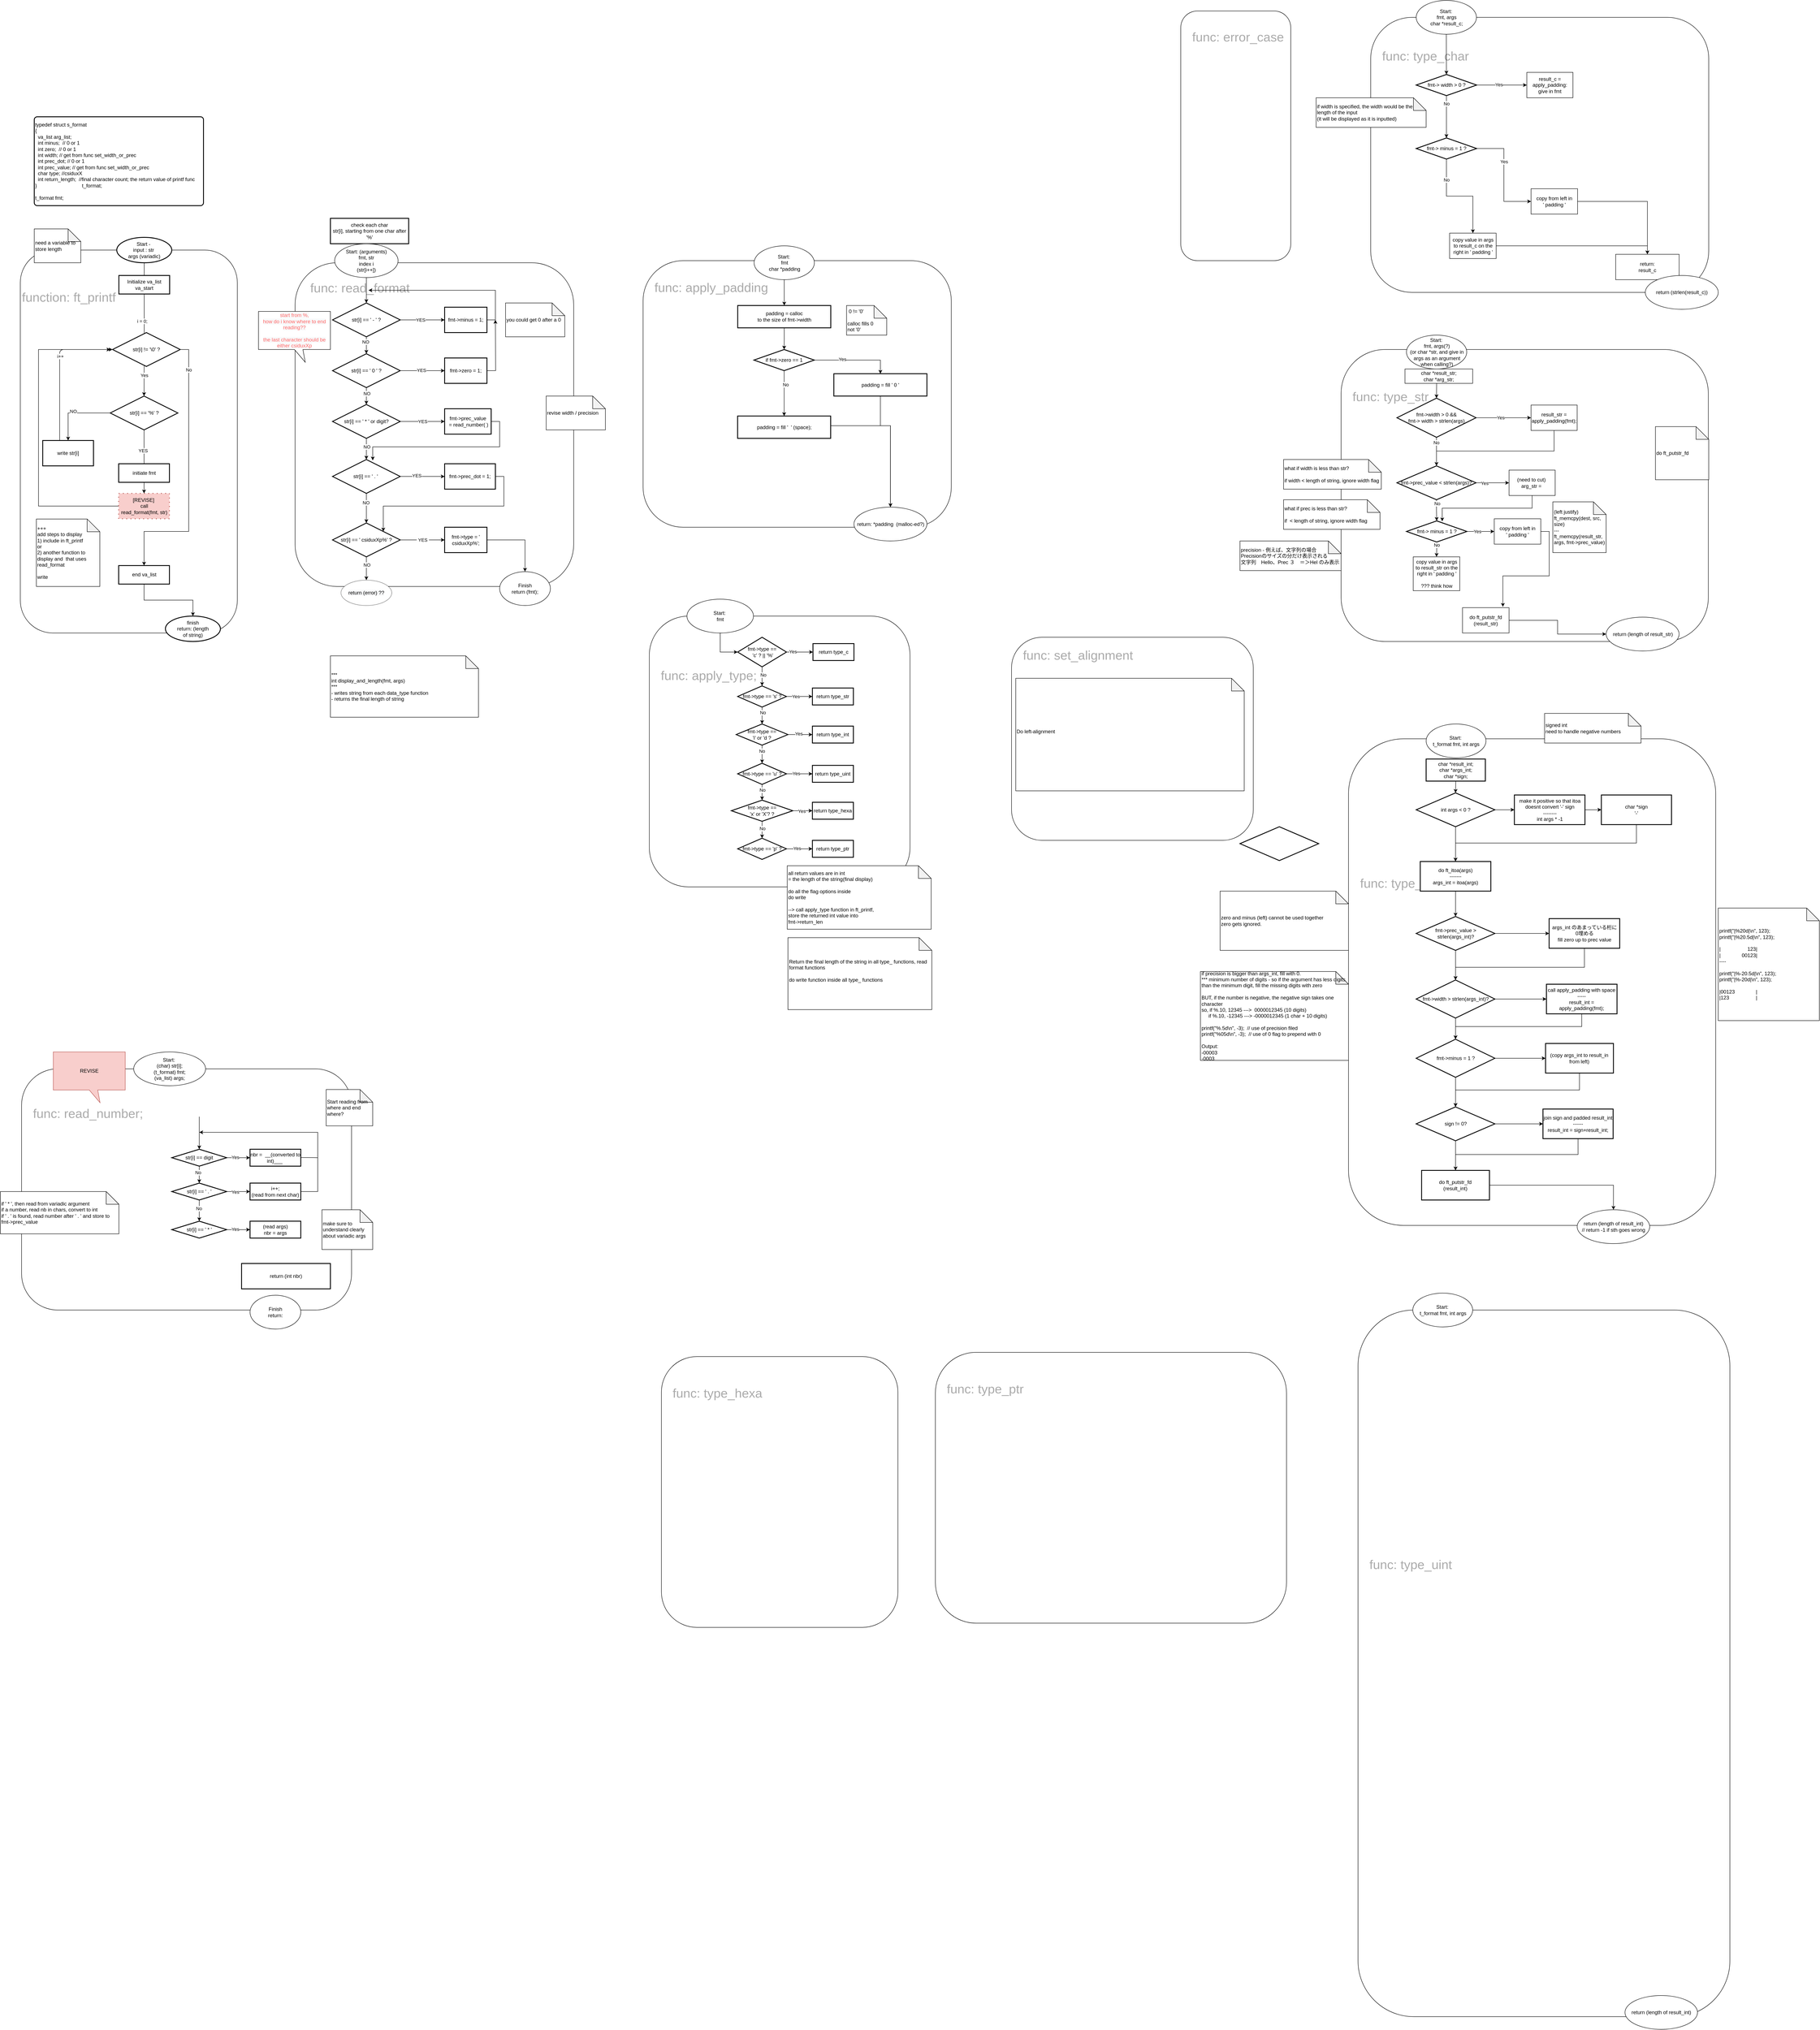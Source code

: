 <mxfile version="14.7.7" type="github">
  <diagram id="yPEqE9pZnHay2Fj2nCtt" name="Page-1">
    <mxGraphModel dx="1887" dy="2738" grid="1" gridSize="10" guides="1" tooltips="1" connect="1" arrows="1" fold="1" page="1" pageScale="1" pageWidth="827" pageHeight="1169" math="0" shadow="0">
      <root>
        <mxCell id="0" />
        <mxCell id="1" parent="0" />
        <mxCell id="CQNjl9469ty9mINT846_-88" value="&lt;font color=&quot;#ababab&quot; style=&quot;font-size: 30px&quot;&gt;function: ft_printf&amp;nbsp; &amp;nbsp; &amp;nbsp; &amp;nbsp; &amp;nbsp; &amp;nbsp; &amp;nbsp; &amp;nbsp; &amp;nbsp; &amp;nbsp; &amp;nbsp; &amp;nbsp; &amp;nbsp; &amp;nbsp; &amp;nbsp; &amp;nbsp; &amp;nbsp;&amp;nbsp;&lt;br&gt;&lt;br&gt;&lt;br&gt;&lt;br&gt;&lt;br&gt;&lt;br&gt;&lt;br&gt;&lt;br&gt;&lt;br&gt;&lt;br&gt;&lt;br&gt;&lt;br&gt;&lt;br&gt;&lt;br&gt;&lt;br&gt;&lt;br&gt;&lt;br&gt;&lt;br&gt;&lt;br&gt;&lt;br&gt;&lt;/font&gt;" style="rounded=1;whiteSpace=wrap;html=1;fillColor=none;" parent="1" vertex="1">
          <mxGeometry x="-733" y="65" width="513" height="905" as="geometry" />
        </mxCell>
        <mxCell id="CQNjl9469ty9mINT846_-94" value="&lt;font color=&quot;#ababab&quot; style=&quot;font-size: 30px&quot;&gt;&lt;br&gt;&amp;nbsp; &amp;nbsp; func: read_format&amp;nbsp; &amp;nbsp; &amp;nbsp; &amp;nbsp; &amp;nbsp; &amp;nbsp; &amp;nbsp; &amp;nbsp; &amp;nbsp; &amp;nbsp; &amp;nbsp; &amp;nbsp; &amp;nbsp; &amp;nbsp; &amp;nbsp; &amp;nbsp; &amp;nbsp; &amp;nbsp; &amp;nbsp; &amp;nbsp; &amp;nbsp;&lt;br&gt;&lt;br&gt;&lt;br&gt;&lt;br&gt;&lt;br&gt;&lt;br&gt;&lt;br&gt;&lt;br&gt;&lt;br&gt;&lt;br&gt;&lt;br&gt;&lt;br&gt;&lt;br&gt;&lt;br&gt;&lt;br&gt;&lt;br&gt;&lt;br&gt;&lt;br&gt;&lt;br&gt;&lt;br&gt;&lt;/font&gt;" style="rounded=1;whiteSpace=wrap;html=1;fillColor=none;align=left;" parent="1" vertex="1">
          <mxGeometry x="-83.5" y="95" width="658.5" height="765" as="geometry" />
        </mxCell>
        <mxCell id="CQNjl9469ty9mINT846_-215" value="&lt;font color=&quot;#ababab&quot; style=&quot;font-size: 30px&quot;&gt;&amp;nbsp; &lt;br&gt;&amp;nbsp; &amp;nbsp;func: type_char&lt;br&gt;&lt;br&gt;&lt;br&gt;&lt;br&gt;&lt;br&gt;&lt;br&gt;&lt;br&gt;&lt;br&gt;&lt;br&gt;&lt;br&gt;&lt;br&gt;&lt;br&gt;&lt;br&gt;&lt;br&gt;&lt;br&gt;&lt;/font&gt;" style="rounded=1;whiteSpace=wrap;html=1;fillColor=none;align=left;" parent="1" vertex="1">
          <mxGeometry x="2459" y="-485" width="799" height="650" as="geometry" />
        </mxCell>
        <mxCell id="CQNjl9469ty9mINT846_-101" value="&lt;font color=&quot;#ababab&quot; style=&quot;font-size: 30px&quot;&gt;&amp;nbsp; &lt;br&gt;&amp;nbsp; &amp;nbsp;func: apply_padding&lt;br&gt;&lt;br&gt;&lt;br&gt;&lt;br&gt;&lt;br&gt;&lt;br&gt;&lt;br&gt;&lt;br&gt;&lt;br&gt;&lt;br&gt;&lt;br&gt;&lt;br&gt;&lt;br&gt;&lt;br&gt;&lt;br&gt;&lt;br&gt;&lt;/font&gt;" style="rounded=1;whiteSpace=wrap;html=1;fillColor=none;align=left;" parent="1" vertex="1">
          <mxGeometry x="739.09" y="90" width="728.5" height="630" as="geometry" />
        </mxCell>
        <mxCell id="CQNjl9469ty9mINT846_-95" value="&lt;font color=&quot;#ababab&quot; style=&quot;font-size: 30px&quot;&gt;&amp;nbsp; &amp;nbsp;func: read_number;&lt;br&gt;&lt;br&gt;&lt;br&gt;&lt;br&gt;&lt;br&gt;&lt;br&gt;&lt;br&gt;&lt;br&gt;&lt;br&gt;&lt;br&gt;&lt;br&gt;&lt;/font&gt;" style="rounded=1;whiteSpace=wrap;html=1;fillColor=none;align=left;" parent="1" vertex="1">
          <mxGeometry x="-730" y="2000" width="780" height="570" as="geometry" />
        </mxCell>
        <mxCell id="w6k9z0zSykjR_hNX79h0-226" value="" style="edgeStyle=orthogonalEdgeStyle;rounded=0;orthogonalLoop=1;jettySize=auto;html=1;" parent="1" source="TGy5gZmli9jdeYnAfQlA-42" target="w6k9z0zSykjR_hNX79h0-207" edge="1">
          <mxGeometry relative="1" as="geometry" />
        </mxCell>
        <mxCell id="TGy5gZmli9jdeYnAfQlA-42" value="check each char&lt;br&gt;str[i], starting from one char after &#39;%&#39;" style="whiteSpace=wrap;html=1;strokeWidth=2;" parent="1" vertex="1">
          <mxGeometry y="-10" width="185" height="60" as="geometry" />
        </mxCell>
        <mxCell id="CQNjl9469ty9mINT846_-91" style="edgeStyle=orthogonalEdgeStyle;rounded=0;orthogonalLoop=1;jettySize=auto;html=1;exitX=0.5;exitY=1;exitDx=0;exitDy=0;exitPerimeter=0;fontColor=#FF6666;" parent="1" source="TGy5gZmli9jdeYnAfQlA-14" target="TGy5gZmli9jdeYnAfQlA-20" edge="1">
          <mxGeometry relative="1" as="geometry">
            <mxPoint x="-440" y="397.22" as="targetPoint" />
          </mxGeometry>
        </mxCell>
        <mxCell id="jReNrDFuYqPUPWgGPOSk-3" value="i = 0;" style="edgeLabel;html=1;align=center;verticalAlign=middle;resizable=0;points=[];" parent="CQNjl9469ty9mINT846_-91" vertex="1" connectable="0">
          <mxGeometry x="0.365" y="-1" relative="1" as="geometry">
            <mxPoint x="-4" y="-77" as="offset" />
          </mxGeometry>
        </mxCell>
        <mxCell id="jReNrDFuYqPUPWgGPOSk-6" value="Yes" style="edgeLabel;html=1;align=center;verticalAlign=middle;resizable=0;points=[];" parent="CQNjl9469ty9mINT846_-91" vertex="1" connectable="0">
          <mxGeometry x="0.689" relative="1" as="geometry">
            <mxPoint as="offset" />
          </mxGeometry>
        </mxCell>
        <mxCell id="TGy5gZmli9jdeYnAfQlA-14" value="Start -&amp;nbsp;&lt;br&gt;input : str&amp;nbsp;&lt;br&gt;args (variadic)" style="strokeWidth=2;html=1;shape=mxgraph.flowchart.start_1;whiteSpace=wrap;" parent="1" vertex="1">
          <mxGeometry x="-505" y="35" width="130" height="60" as="geometry" />
        </mxCell>
        <mxCell id="TGy5gZmli9jdeYnAfQlA-25" value="" style="edgeStyle=orthogonalEdgeStyle;rounded=0;orthogonalLoop=1;jettySize=auto;html=1;strokeColor=#000000;" parent="1" source="TGy5gZmli9jdeYnAfQlA-20" target="TGy5gZmli9jdeYnAfQlA-24" edge="1">
          <mxGeometry relative="1" as="geometry" />
        </mxCell>
        <mxCell id="TGy5gZmli9jdeYnAfQlA-26" value="NO" style="edgeLabel;html=1;align=center;verticalAlign=middle;resizable=0;points=[];" parent="TGy5gZmli9jdeYnAfQlA-25" vertex="1" connectable="0">
          <mxGeometry y="-2" relative="1" as="geometry">
            <mxPoint x="-5" y="-2" as="offset" />
          </mxGeometry>
        </mxCell>
        <mxCell id="CQNjl9469ty9mINT846_-92" style="rounded=0;orthogonalLoop=1;jettySize=auto;html=1;exitX=0.5;exitY=1;exitDx=0;exitDy=0;entryX=0.5;entryY=0;entryDx=0;entryDy=0;fontColor=#FF6666;" parent="1" source="TGy5gZmli9jdeYnAfQlA-20" target="w6k9z0zSykjR_hNX79h0-204" edge="1">
          <mxGeometry relative="1" as="geometry">
            <mxPoint x="-120" y="520" as="targetPoint" />
          </mxGeometry>
        </mxCell>
        <mxCell id="CQNjl9469ty9mINT846_-93" value="&lt;font color=&quot;#000000&quot;&gt;YES&lt;/font&gt;" style="edgeLabel;html=1;align=center;verticalAlign=middle;resizable=0;points=[];fontColor=#FF6666;" parent="CQNjl9469ty9mINT846_-92" vertex="1" connectable="0">
          <mxGeometry x="-0.355" y="-3" relative="1" as="geometry">
            <mxPoint as="offset" />
          </mxGeometry>
        </mxCell>
        <mxCell id="TGy5gZmli9jdeYnAfQlA-20" value="str[i] == &#39;%&#39; ?" style="rhombus;whiteSpace=wrap;html=1;strokeWidth=2;" parent="1" vertex="1">
          <mxGeometry x="-520.5" y="410" width="160" height="80" as="geometry" />
        </mxCell>
        <mxCell id="TGy5gZmli9jdeYnAfQlA-24" value="write str[i]" style="whiteSpace=wrap;html=1;strokeWidth=2;" parent="1" vertex="1">
          <mxGeometry x="-680" y="515" width="120" height="60" as="geometry" />
        </mxCell>
        <mxCell id="TGy5gZmli9jdeYnAfQlA-33" value="" style="edgeStyle=segmentEdgeStyle;endArrow=classic;html=1;strokeColor=#000000;entryX=0;entryY=0.5;entryDx=0;entryDy=0;" parent="1" source="TGy5gZmli9jdeYnAfQlA-24" target="jReNrDFuYqPUPWgGPOSk-4" edge="1">
          <mxGeometry width="50" height="50" relative="1" as="geometry">
            <mxPoint x="-125.5" y="450" as="sourcePoint" />
            <mxPoint x="-440" y="390" as="targetPoint" />
            <Array as="points">
              <mxPoint x="-640" y="300" />
            </Array>
          </mxGeometry>
        </mxCell>
        <mxCell id="TGy5gZmli9jdeYnAfQlA-38" value="&amp;nbsp; i++&amp;nbsp;" style="edgeLabel;html=1;align=center;verticalAlign=middle;resizable=0;points=[];" parent="TGy5gZmli9jdeYnAfQlA-33" vertex="1" connectable="0">
          <mxGeometry x="0.17" relative="1" as="geometry">
            <mxPoint as="offset" />
          </mxGeometry>
        </mxCell>
        <mxCell id="TGy5gZmli9jdeYnAfQlA-41" value="&lt;div&gt;typedef struct s_format&lt;/div&gt;&lt;div&gt;{&lt;/div&gt;&lt;div&gt;&lt;span&gt;&lt;/span&gt;&amp;nbsp; va_list&lt;span&gt; &lt;/span&gt;arg_list;&lt;/div&gt;&lt;div&gt;&lt;span&gt;&lt;/span&gt;&amp;nbsp; int&lt;span&gt; &lt;/span&gt;minus;&amp;nbsp; // 0 or 1&amp;nbsp;&lt;/div&gt;&lt;div&gt;&lt;span&gt;&lt;/span&gt;&amp;nbsp; int&lt;span&gt; &lt;/span&gt;zero;&amp;nbsp; // 0 or 1&lt;/div&gt;&lt;div&gt;&lt;span&gt;&lt;/span&gt;&amp;nbsp; int&lt;span&gt; &lt;/span&gt;width; // get from func set_width_or_prec&lt;/div&gt;&lt;div&gt;&lt;span&gt;&lt;/span&gt;&amp;nbsp; int&lt;span&gt; &lt;/span&gt;prec_dot; // 0 or 1&lt;/div&gt;&lt;div&gt;&lt;span&gt;&lt;/span&gt;&amp;nbsp; int prec_value; // get from func set_width_or_prec&lt;/div&gt;&lt;div&gt;&amp;nbsp; char&lt;span&gt; &lt;/span&gt;type; //csiduxX&lt;/div&gt;&lt;div&gt;&lt;span&gt;&lt;/span&gt;&amp;nbsp; int&lt;span&gt; &lt;/span&gt;return_length;&amp;nbsp; //final character count; the return value of printf func&lt;/div&gt;&lt;div&gt;}&lt;span&gt;&amp;nbsp; &amp;nbsp; &amp;nbsp; &amp;nbsp; &amp;nbsp; &amp;nbsp; &amp;nbsp; &amp;nbsp; &amp;nbsp; &amp;nbsp; &amp;nbsp; &amp;nbsp; &amp;nbsp; &amp;nbsp; &amp;nbsp; &amp;nbsp;&amp;nbsp;&lt;/span&gt;t_format;&lt;/div&gt;&lt;div&gt;&lt;br&gt;&lt;/div&gt;&lt;div&gt;t_format fmt;&lt;/div&gt;" style="rounded=1;whiteSpace=wrap;html=1;absoluteArcSize=1;arcSize=14;strokeWidth=2;align=left;" parent="1" vertex="1">
          <mxGeometry x="-700" y="-250" width="400" height="210" as="geometry" />
        </mxCell>
        <mxCell id="TGy5gZmli9jdeYnAfQlA-75" value="" style="edgeStyle=orthogonalEdgeStyle;rounded=0;orthogonalLoop=1;jettySize=auto;html=1;strokeColor=#000000;entryX=0;entryY=0.5;entryDx=0;entryDy=0;exitX=1;exitY=0.5;exitDx=0;exitDy=0;" parent="1" source="CQNjl9469ty9mINT846_-103" target="TGy5gZmli9jdeYnAfQlA-74" edge="1">
          <mxGeometry relative="1" as="geometry">
            <mxPoint x="375" y="230" as="targetPoint" />
          </mxGeometry>
        </mxCell>
        <mxCell id="TGy5gZmli9jdeYnAfQlA-76" value="YES" style="edgeLabel;html=1;align=center;verticalAlign=middle;resizable=0;points=[];" parent="TGy5gZmli9jdeYnAfQlA-75" vertex="1" connectable="0">
          <mxGeometry x="-0.1" relative="1" as="geometry">
            <mxPoint as="offset" />
          </mxGeometry>
        </mxCell>
        <mxCell id="jReNrDFuYqPUPWgGPOSk-19" style="edgeStyle=orthogonalEdgeStyle;rounded=0;orthogonalLoop=1;jettySize=auto;html=1;exitX=1;exitY=0.5;exitDx=0;exitDy=0;" parent="1" source="TGy5gZmli9jdeYnAfQlA-74" edge="1">
          <mxGeometry relative="1" as="geometry">
            <mxPoint x="90" y="160" as="targetPoint" />
            <Array as="points">
              <mxPoint x="390" y="230" />
              <mxPoint x="390" y="160" />
            </Array>
          </mxGeometry>
        </mxCell>
        <mxCell id="TGy5gZmli9jdeYnAfQlA-74" value="fmt-&amp;gt;minus = 1;" style="whiteSpace=wrap;html=1;strokeWidth=2;" parent="1" vertex="1">
          <mxGeometry x="270" y="200" width="100" height="60" as="geometry" />
        </mxCell>
        <mxCell id="TGy5gZmli9jdeYnAfQlA-82" value="" style="edgeStyle=orthogonalEdgeStyle;rounded=0;orthogonalLoop=1;jettySize=auto;html=1;strokeColor=#000000;entryX=0;entryY=0.5;entryDx=0;entryDy=0;exitX=1;exitY=0.5;exitDx=0;exitDy=0;" parent="1" source="w6k9z0zSykjR_hNX79h0-6" target="TGy5gZmli9jdeYnAfQlA-84" edge="1">
          <mxGeometry relative="1" as="geometry">
            <mxPoint x="472" y="280" as="sourcePoint" />
            <mxPoint x="375" y="350" as="targetPoint" />
          </mxGeometry>
        </mxCell>
        <mxCell id="TGy5gZmli9jdeYnAfQlA-93" value="YES" style="edgeLabel;html=1;align=center;verticalAlign=middle;resizable=0;points=[];" parent="TGy5gZmli9jdeYnAfQlA-82" vertex="1" connectable="0">
          <mxGeometry x="-0.048" y="1" relative="1" as="geometry">
            <mxPoint as="offset" />
          </mxGeometry>
        </mxCell>
        <mxCell id="jReNrDFuYqPUPWgGPOSk-21" style="edgeStyle=orthogonalEdgeStyle;rounded=0;orthogonalLoop=1;jettySize=auto;html=1;exitX=1;exitY=0.5;exitDx=0;exitDy=0;" parent="1" source="TGy5gZmli9jdeYnAfQlA-84" edge="1">
          <mxGeometry relative="1" as="geometry">
            <mxPoint x="390" y="230" as="targetPoint" />
          </mxGeometry>
        </mxCell>
        <mxCell id="TGy5gZmli9jdeYnAfQlA-84" value="fmt-&amp;gt;zero = 1;" style="whiteSpace=wrap;html=1;strokeWidth=2;" parent="1" vertex="1">
          <mxGeometry x="270" y="320" width="100" height="60" as="geometry" />
        </mxCell>
        <mxCell id="jReNrDFuYqPUPWgGPOSk-24" style="edgeStyle=orthogonalEdgeStyle;rounded=0;orthogonalLoop=1;jettySize=auto;html=1;exitX=1;exitY=0.5;exitDx=0;exitDy=0;entryX=1;entryY=0;entryDx=0;entryDy=0;" parent="1" source="TGy5gZmli9jdeYnAfQlA-89" target="w6k9z0zSykjR_hNX79h0-14" edge="1">
          <mxGeometry relative="1" as="geometry" />
        </mxCell>
        <mxCell id="TGy5gZmli9jdeYnAfQlA-89" value="fmt-&amp;gt;prec_dot = 1;" style="whiteSpace=wrap;html=1;strokeWidth=2;" parent="1" vertex="1">
          <mxGeometry x="270" y="570" width="120" height="60" as="geometry" />
        </mxCell>
        <mxCell id="CQNjl9469ty9mINT846_-34" value="&lt;span style=&quot;color: rgb(255 , 102 , 102) ; font-family: &amp;#34;helvetica&amp;#34; ; font-size: 12px ; font-style: normal ; font-weight: 400 ; letter-spacing: normal ; text-align: center ; text-indent: 0px ; text-transform: none ; word-spacing: 0px ; background-color: rgb(248 , 249 , 250) ; display: inline ; float: none&quot;&gt;start from %,&lt;/span&gt;&lt;br style=&quot;color: rgb(255 , 102 , 102) ; font-family: &amp;#34;helvetica&amp;#34; ; font-size: 12px ; font-style: normal ; font-weight: 400 ; letter-spacing: normal ; text-align: center ; text-indent: 0px ; text-transform: none ; word-spacing: 0px ; background-color: rgb(248 , 249 , 250)&quot;&gt;&lt;span style=&quot;color: rgb(255 , 102 , 102) ; font-family: &amp;#34;helvetica&amp;#34; ; font-size: 12px ; font-style: normal ; font-weight: 400 ; letter-spacing: normal ; text-align: center ; text-indent: 0px ; text-transform: none ; word-spacing: 0px ; background-color: rgb(248 , 249 , 250) ; display: inline ; float: none&quot;&gt;how do i know where to end reading??&lt;br&gt;&lt;br&gt;the last character should be either csiduxXp&lt;br&gt;&lt;/span&gt;" style="shape=callout;whiteSpace=wrap;html=1;perimeter=calloutPerimeter;fontColor=#FF6666;position2=0.65;" parent="1" vertex="1">
          <mxGeometry x="-170" y="210" width="170" height="120" as="geometry" />
        </mxCell>
        <mxCell id="CQNjl9469ty9mINT846_-74" style="edgeStyle=orthogonalEdgeStyle;rounded=0;orthogonalLoop=1;jettySize=auto;html=1;exitX=1;exitY=0.5;exitDx=0;exitDy=0;entryX=0;entryY=0.5;entryDx=0;entryDy=0;fontColor=#FF6666;" parent="1" source="w6k9z0zSykjR_hNX79h0-14" target="CQNjl9469ty9mINT846_-70" edge="1">
          <mxGeometry relative="1" as="geometry">
            <mxPoint x="300.75" y="630" as="sourcePoint" />
            <mxPoint x="375" y="750" as="targetPoint" />
          </mxGeometry>
        </mxCell>
        <mxCell id="CQNjl9469ty9mINT846_-142" value="&amp;nbsp;YES&amp;nbsp;" style="edgeLabel;html=1;align=center;verticalAlign=middle;resizable=0;points=[];fontColor=#000000;" parent="CQNjl9469ty9mINT846_-74" vertex="1" connectable="0">
          <mxGeometry x="0.009" y="2" relative="1" as="geometry">
            <mxPoint y="2" as="offset" />
          </mxGeometry>
        </mxCell>
        <mxCell id="w6k9z0zSykjR_hNX79h0-17" style="edgeStyle=orthogonalEdgeStyle;rounded=0;orthogonalLoop=1;jettySize=auto;html=1;exitX=0.5;exitY=1;exitDx=0;exitDy=0;entryX=0.5;entryY=0;entryDx=0;entryDy=0;" parent="1" source="CQNjl9469ty9mINT846_-103" target="w6k9z0zSykjR_hNX79h0-6" edge="1">
          <mxGeometry relative="1" as="geometry" />
        </mxCell>
        <mxCell id="w6k9z0zSykjR_hNX79h0-29" value="NO" style="edgeLabel;html=1;align=center;verticalAlign=middle;resizable=0;points=[];" parent="w6k9z0zSykjR_hNX79h0-17" vertex="1" connectable="0">
          <mxGeometry x="-0.414" y="-2" relative="1" as="geometry">
            <mxPoint as="offset" />
          </mxGeometry>
        </mxCell>
        <mxCell id="CQNjl9469ty9mINT846_-103" value="str[i] == &#39; - &#39; ?" style="rhombus;whiteSpace=wrap;html=1;strokeWidth=2;" parent="1" vertex="1">
          <mxGeometry x="5" y="190" width="160" height="80" as="geometry" />
        </mxCell>
        <mxCell id="jReNrDFuYqPUPWgGPOSk-23" style="edgeStyle=orthogonalEdgeStyle;rounded=0;orthogonalLoop=1;jettySize=auto;html=1;exitX=1;exitY=0.5;exitDx=0;exitDy=0;entryX=0.594;entryY=0.025;entryDx=0;entryDy=0;entryPerimeter=0;" parent="1" source="CQNjl9469ty9mINT846_-151" target="w6k9z0zSykjR_hNX79h0-8" edge="1">
          <mxGeometry relative="1" as="geometry" />
        </mxCell>
        <mxCell id="CQNjl9469ty9mINT846_-151" value="fmt-&amp;gt;prec_value&lt;br&gt;&amp;nbsp;= read_number( )" style="whiteSpace=wrap;html=1;strokeWidth=2;" parent="1" vertex="1">
          <mxGeometry x="270" y="440" width="110" height="60" as="geometry" />
        </mxCell>
        <mxCell id="CQNjl9469ty9mINT846_-187" style="rounded=0;orthogonalLoop=1;jettySize=auto;html=1;exitX=0.5;exitY=1;exitDx=0;exitDy=0;entryX=0.5;entryY=0;entryDx=0;entryDy=0;fontColor=#000000;" parent="1" target="CQNjl9469ty9mINT846_-178" edge="1">
          <mxGeometry relative="1" as="geometry">
            <mxPoint x="-310" y="2113.02" as="sourcePoint" />
          </mxGeometry>
        </mxCell>
        <mxCell id="CQNjl9469ty9mINT846_-190" style="rounded=0;orthogonalLoop=1;jettySize=auto;html=1;exitX=0.5;exitY=1;exitDx=0;exitDy=0;entryX=0.5;entryY=0;entryDx=0;entryDy=0;fontColor=#000000;" parent="1" source="CQNjl9469ty9mINT846_-178" target="CQNjl9469ty9mINT846_-185" edge="1">
          <mxGeometry relative="1" as="geometry" />
        </mxCell>
        <mxCell id="w6k9z0zSykjR_hNX79h0-3" value="No" style="edgeLabel;html=1;align=center;verticalAlign=middle;resizable=0;points=[];" parent="CQNjl9469ty9mINT846_-190" vertex="1" connectable="0">
          <mxGeometry x="-0.25" y="-3" relative="1" as="geometry">
            <mxPoint as="offset" />
          </mxGeometry>
        </mxCell>
        <mxCell id="CQNjl9469ty9mINT846_-192" style="edgeStyle=orthogonalEdgeStyle;curved=1;rounded=0;orthogonalLoop=1;jettySize=auto;html=1;exitX=1;exitY=0.5;exitDx=0;exitDy=0;entryX=0;entryY=0.5;entryDx=0;entryDy=0;fontColor=#000000;" parent="1" source="CQNjl9469ty9mINT846_-178" target="CQNjl9469ty9mINT846_-188" edge="1">
          <mxGeometry relative="1" as="geometry" />
        </mxCell>
        <mxCell id="w6k9z0zSykjR_hNX79h0-2" value="Yes" style="edgeLabel;html=1;align=center;verticalAlign=middle;resizable=0;points=[];" parent="CQNjl9469ty9mINT846_-192" vertex="1" connectable="0">
          <mxGeometry x="-0.273" y="1" relative="1" as="geometry">
            <mxPoint as="offset" />
          </mxGeometry>
        </mxCell>
        <mxCell id="CQNjl9469ty9mINT846_-178" value="str[i] == digit" style="rhombus;whiteSpace=wrap;html=1;strokeWidth=2;" parent="1" vertex="1">
          <mxGeometry x="-375" y="2190" width="130" height="40" as="geometry" />
        </mxCell>
        <mxCell id="CQNjl9469ty9mINT846_-182" value="return (int nbr)" style="whiteSpace=wrap;html=1;strokeWidth=2;" parent="1" vertex="1">
          <mxGeometry x="-210" y="2460" width="210" height="60" as="geometry" />
        </mxCell>
        <mxCell id="CQNjl9469ty9mINT846_-191" style="rounded=0;orthogonalLoop=1;jettySize=auto;html=1;exitX=0.5;exitY=1;exitDx=0;exitDy=0;entryX=0.5;entryY=0;entryDx=0;entryDy=0;fontColor=#000000;" parent="1" source="CQNjl9469ty9mINT846_-185" target="CQNjl9469ty9mINT846_-186" edge="1">
          <mxGeometry relative="1" as="geometry" />
        </mxCell>
        <mxCell id="w6k9z0zSykjR_hNX79h0-5" value="No" style="edgeLabel;html=1;align=center;verticalAlign=middle;resizable=0;points=[];" parent="CQNjl9469ty9mINT846_-191" vertex="1" connectable="0">
          <mxGeometry x="-0.2" y="-1" relative="1" as="geometry">
            <mxPoint as="offset" />
          </mxGeometry>
        </mxCell>
        <mxCell id="CQNjl9469ty9mINT846_-193" style="edgeStyle=orthogonalEdgeStyle;curved=1;rounded=0;orthogonalLoop=1;jettySize=auto;html=1;exitX=1;exitY=0.5;exitDx=0;exitDy=0;entryX=0;entryY=0.5;entryDx=0;entryDy=0;fontColor=#000000;" parent="1" source="CQNjl9469ty9mINT846_-185" target="CQNjl9469ty9mINT846_-189" edge="1">
          <mxGeometry relative="1" as="geometry" />
        </mxCell>
        <mxCell id="w6k9z0zSykjR_hNX79h0-4" value="Yes" style="edgeLabel;html=1;align=center;verticalAlign=middle;resizable=0;points=[];" parent="CQNjl9469ty9mINT846_-193" vertex="1" connectable="0">
          <mxGeometry x="-0.273" y="-1" relative="1" as="geometry">
            <mxPoint as="offset" />
          </mxGeometry>
        </mxCell>
        <mxCell id="CQNjl9469ty9mINT846_-185" value="str[i] == &#39; . &#39;" style="rhombus;whiteSpace=wrap;html=1;strokeWidth=2;" parent="1" vertex="1">
          <mxGeometry x="-375" y="2270" width="130" height="40" as="geometry" />
        </mxCell>
        <mxCell id="CQNjl9469ty9mINT846_-195" style="edgeStyle=orthogonalEdgeStyle;curved=1;rounded=0;orthogonalLoop=1;jettySize=auto;html=1;exitX=1;exitY=0.5;exitDx=0;exitDy=0;entryX=0;entryY=0.5;entryDx=0;entryDy=0;fontColor=#000000;" parent="1" source="CQNjl9469ty9mINT846_-186" target="CQNjl9469ty9mINT846_-194" edge="1">
          <mxGeometry relative="1" as="geometry" />
        </mxCell>
        <mxCell id="w6k9z0zSykjR_hNX79h0-38" value="Yes" style="edgeLabel;html=1;align=center;verticalAlign=middle;resizable=0;points=[];" parent="CQNjl9469ty9mINT846_-195" vertex="1" connectable="0">
          <mxGeometry x="-0.289" y="1" relative="1" as="geometry">
            <mxPoint as="offset" />
          </mxGeometry>
        </mxCell>
        <mxCell id="CQNjl9469ty9mINT846_-186" value="str[i] == &#39; * &#39;" style="rhombus;whiteSpace=wrap;html=1;strokeWidth=2;" parent="1" vertex="1">
          <mxGeometry x="-375" y="2360" width="130" height="40" as="geometry" />
        </mxCell>
        <mxCell id="CQNjl9469ty9mINT846_-188" value="nbr =&amp;nbsp; __(converted to int)___&amp;nbsp;" style="whiteSpace=wrap;html=1;strokeWidth=2;" parent="1" vertex="1">
          <mxGeometry x="-190" y="2190" width="120" height="40" as="geometry" />
        </mxCell>
        <mxCell id="CQNjl9469ty9mINT846_-199" style="edgeStyle=none;rounded=0;orthogonalLoop=1;jettySize=auto;html=1;exitX=1;exitY=0.5;exitDx=0;exitDy=0;fontColor=#000000;" parent="1" source="CQNjl9469ty9mINT846_-189" edge="1">
          <mxGeometry relative="1" as="geometry">
            <mxPoint x="-310" y="2150" as="targetPoint" />
            <Array as="points">
              <mxPoint x="-30" y="2290" />
              <mxPoint x="-30" y="2150" />
            </Array>
          </mxGeometry>
        </mxCell>
        <mxCell id="CQNjl9469ty9mINT846_-189" value="i++;&lt;br&gt;(read from next char)" style="whiteSpace=wrap;html=1;strokeWidth=2;" parent="1" vertex="1">
          <mxGeometry x="-190" y="2270" width="120" height="40" as="geometry" />
        </mxCell>
        <mxCell id="CQNjl9469ty9mINT846_-194" value="(read args)&lt;br&gt;nbr = args" style="whiteSpace=wrap;html=1;strokeWidth=2;" parent="1" vertex="1">
          <mxGeometry x="-190" y="2360" width="120" height="40" as="geometry" />
        </mxCell>
        <mxCell id="CQNjl9469ty9mINT846_-201" value="" style="endArrow=none;html=1;fontColor=#000000;" parent="1" edge="1">
          <mxGeometry width="50" height="50" relative="1" as="geometry">
            <mxPoint x="-70" y="2209.58" as="sourcePoint" />
            <mxPoint x="-30" y="2210" as="targetPoint" />
            <Array as="points">
              <mxPoint x="-50" y="2209.58" />
            </Array>
          </mxGeometry>
        </mxCell>
        <mxCell id="CQNjl9469ty9mINT846_-207" value="&lt;span style=&quot;text-align: center&quot;&gt;if &#39; * &#39;, then read from variadic argument&lt;/span&gt;&lt;br style=&quot;text-align: center&quot;&gt;&lt;span style=&quot;text-align: center&quot;&gt;if a number, read nb in chars, convert to int&lt;/span&gt;&lt;br style=&quot;text-align: center&quot;&gt;&lt;span style=&quot;text-align: center&quot;&gt;if &#39; . &#39; is found, read number after &#39; . &#39; and store to fmt-&amp;gt;prec_value&lt;/span&gt;" style="shape=note;whiteSpace=wrap;html=1;backgroundOutline=1;darkOpacity=0.05;align=left;" parent="1" vertex="1">
          <mxGeometry x="-780" y="2290" width="280" height="100" as="geometry" />
        </mxCell>
        <mxCell id="w6k9z0zSykjR_hNX79h0-69" style="edgeStyle=orthogonalEdgeStyle;rounded=0;orthogonalLoop=1;jettySize=auto;html=1;exitX=0.5;exitY=1;exitDx=0;exitDy=0;" parent="1" source="CQNjl9469ty9mINT846_-210" target="CQNjl9469ty9mINT846_-212" edge="1">
          <mxGeometry relative="1" as="geometry" />
        </mxCell>
        <mxCell id="CQNjl9469ty9mINT846_-210" value="padding = calloc &lt;br&gt;to the size of fmt-&amp;gt;width" style="whiteSpace=wrap;html=1;strokeWidth=2;" parent="1" vertex="1">
          <mxGeometry x="962.75" y="196.002" width="220" height="52.778" as="geometry" />
        </mxCell>
        <mxCell id="w6k9z0zSykjR_hNX79h0-228" style="edgeStyle=orthogonalEdgeStyle;rounded=0;orthogonalLoop=1;jettySize=auto;html=1;exitX=0.5;exitY=1;exitDx=0;exitDy=0;entryX=0.5;entryY=0;entryDx=0;entryDy=0;" parent="1" source="CQNjl9469ty9mINT846_-211" target="w6k9z0zSykjR_hNX79h0-227" edge="1">
          <mxGeometry relative="1" as="geometry">
            <Array as="points">
              <mxPoint x="1300" y="480" />
              <mxPoint x="1324" y="480" />
            </Array>
          </mxGeometry>
        </mxCell>
        <mxCell id="CQNjl9469ty9mINT846_-211" value="padding = fill &#39; 0 &#39;" style="whiteSpace=wrap;html=1;strokeWidth=2;" parent="1" vertex="1">
          <mxGeometry x="1190" y="357.222" width="220" height="52.778" as="geometry" />
        </mxCell>
        <mxCell id="CQNjl9469ty9mINT846_-214" style="edgeStyle=orthogonalEdgeStyle;rounded=0;orthogonalLoop=1;jettySize=auto;html=1;exitX=1;exitY=0.5;exitDx=0;exitDy=0;fontColor=#000000;" parent="1" source="CQNjl9469ty9mINT846_-212" target="CQNjl9469ty9mINT846_-211" edge="1">
          <mxGeometry relative="1" as="geometry" />
        </mxCell>
        <mxCell id="w6k9z0zSykjR_hNX79h0-72" value="Yes" style="edgeLabel;html=1;align=center;verticalAlign=middle;resizable=0;points=[];" parent="CQNjl9469ty9mINT846_-214" vertex="1" connectable="0">
          <mxGeometry x="-0.299" y="2" relative="1" as="geometry">
            <mxPoint as="offset" />
          </mxGeometry>
        </mxCell>
        <mxCell id="w6k9z0zSykjR_hNX79h0-197" style="edgeStyle=orthogonalEdgeStyle;rounded=0;orthogonalLoop=1;jettySize=auto;html=1;exitX=0.5;exitY=1;exitDx=0;exitDy=0;entryX=0.5;entryY=0;entryDx=0;entryDy=0;" parent="1" source="CQNjl9469ty9mINT846_-212" target="w6k9z0zSykjR_hNX79h0-195" edge="1">
          <mxGeometry relative="1" as="geometry" />
        </mxCell>
        <mxCell id="w6k9z0zSykjR_hNX79h0-200" value="No" style="edgeLabel;html=1;align=center;verticalAlign=middle;resizable=0;points=[];" parent="w6k9z0zSykjR_hNX79h0-197" vertex="1" connectable="0">
          <mxGeometry x="-0.38" y="3" relative="1" as="geometry">
            <mxPoint as="offset" />
          </mxGeometry>
        </mxCell>
        <mxCell id="CQNjl9469ty9mINT846_-212" value="if fmt-&amp;gt;zero == 1" style="rhombus;whiteSpace=wrap;html=1;strokeWidth=2;" parent="1" vertex="1">
          <mxGeometry x="1001" y="300.0" width="143" height="50" as="geometry" />
        </mxCell>
        <mxCell id="CQNjl9469ty9mINT846_-223" value="&lt;font color=&quot;#ababab&quot; style=&quot;font-size: 30px&quot;&gt;&amp;nbsp; &lt;br&gt;&amp;nbsp; &amp;nbsp;func: type_str&lt;br&gt;&lt;br&gt;&lt;br&gt;&lt;br&gt;&lt;br&gt;&lt;br&gt;&lt;br&gt;&lt;br&gt;&lt;br&gt;&lt;br&gt;&lt;br&gt;&lt;br&gt;&lt;br&gt;&lt;br&gt;&lt;br&gt;&lt;/font&gt;" style="rounded=1;whiteSpace=wrap;html=1;fillColor=none;align=left;" parent="1" vertex="1">
          <mxGeometry x="2389" y="300" width="868" height="690" as="geometry" />
        </mxCell>
        <mxCell id="CQNjl9469ty9mINT846_-224" value="&lt;font color=&quot;#ababab&quot; style=&quot;font-size: 30px&quot;&gt;&amp;nbsp; &lt;br&gt;&amp;nbsp; &amp;nbsp;func: type_uint&lt;br&gt;&lt;br&gt;&lt;br&gt;&lt;br&gt;&lt;br&gt;&lt;br&gt;&lt;br&gt;&lt;br&gt;&lt;br&gt;&lt;br&gt;&lt;br&gt;&lt;br&gt;&lt;br&gt;&lt;br&gt;&lt;br&gt;&lt;/font&gt;" style="rounded=1;whiteSpace=wrap;html=1;fillColor=none;align=left;" parent="1" vertex="1">
          <mxGeometry x="2429" y="2570" width="879" height="1670" as="geometry" />
        </mxCell>
        <mxCell id="CQNjl9469ty9mINT846_-225" value="&lt;font color=&quot;#ababab&quot; style=&quot;font-size: 30px&quot;&gt;&amp;nbsp; &lt;br&gt;&amp;nbsp; &amp;nbsp;func: type_int&lt;br&gt;&lt;br&gt;&lt;br&gt;&lt;br&gt;&lt;br&gt;&lt;br&gt;&lt;br&gt;&lt;br&gt;&lt;br&gt;&lt;br&gt;&lt;br&gt;&lt;br&gt;&lt;br&gt;&lt;br&gt;&lt;br&gt;&lt;/font&gt;" style="rounded=1;whiteSpace=wrap;html=1;fillColor=none;align=left;" parent="1" vertex="1">
          <mxGeometry x="2406.5" y="1220" width="868" height="1150" as="geometry" />
        </mxCell>
        <mxCell id="CQNjl9469ty9mINT846_-229" value="&lt;font color=&quot;#ababab&quot; style=&quot;font-size: 30px&quot;&gt;&amp;nbsp; &lt;br&gt;&amp;nbsp; &amp;nbsp;func: type_hexa&lt;br&gt;&lt;br&gt;&lt;br&gt;&lt;br&gt;&lt;br&gt;&lt;br&gt;&lt;br&gt;&lt;br&gt;&lt;br&gt;&lt;br&gt;&lt;br&gt;&lt;br&gt;&lt;br&gt;&lt;br&gt;&lt;br&gt;&lt;/font&gt;" style="rounded=1;whiteSpace=wrap;html=1;fillColor=none;align=left;" parent="1" vertex="1">
          <mxGeometry x="782.42" y="2680" width="559" height="640" as="geometry" />
        </mxCell>
        <mxCell id="CQNjl9469ty9mINT846_-230" value="&lt;font color=&quot;#ababab&quot; style=&quot;font-size: 30px&quot;&gt;&amp;nbsp; &lt;br&gt;&amp;nbsp; &amp;nbsp;func: type_ptr&lt;br&gt;&lt;br&gt;&lt;br&gt;&lt;br&gt;&lt;br&gt;&lt;br&gt;&lt;br&gt;&lt;br&gt;&lt;br&gt;&lt;br&gt;&lt;br&gt;&lt;br&gt;&lt;br&gt;&lt;br&gt;&lt;br&gt;&lt;/font&gt;" style="rounded=1;whiteSpace=wrap;html=1;fillColor=none;align=left;" parent="1" vertex="1">
          <mxGeometry x="1430" y="2670" width="830" height="640" as="geometry" />
        </mxCell>
        <mxCell id="w6k9z0zSykjR_hNX79h0-49" style="edgeStyle=orthogonalEdgeStyle;rounded=0;orthogonalLoop=1;jettySize=auto;html=1;exitX=1;exitY=0.5;exitDx=0;exitDy=0;entryX=0;entryY=0.5;entryDx=0;entryDy=0;" parent="1" source="CQNjl9469ty9mINT846_-232" target="CQNjl9469ty9mINT846_-235" edge="1">
          <mxGeometry relative="1" as="geometry" />
        </mxCell>
        <mxCell id="w6k9z0zSykjR_hNX79h0-59" value="Yes" style="edgeLabel;html=1;align=center;verticalAlign=middle;resizable=0;points=[];" parent="w6k9z0zSykjR_hNX79h0-49" vertex="1" connectable="0">
          <mxGeometry x="-0.114" y="1" relative="1" as="geometry">
            <mxPoint as="offset" />
          </mxGeometry>
        </mxCell>
        <mxCell id="w6k9z0zSykjR_hNX79h0-50" style="edgeStyle=orthogonalEdgeStyle;rounded=0;orthogonalLoop=1;jettySize=auto;html=1;exitX=0.5;exitY=1;exitDx=0;exitDy=0;entryX=0.5;entryY=0;entryDx=0;entryDy=0;" parent="1" source="CQNjl9469ty9mINT846_-232" target="w6k9z0zSykjR_hNX79h0-157" edge="1">
          <mxGeometry relative="1" as="geometry">
            <mxPoint x="2701" y="-85" as="targetPoint" />
          </mxGeometry>
        </mxCell>
        <mxCell id="w6k9z0zSykjR_hNX79h0-60" value="No" style="edgeLabel;html=1;align=center;verticalAlign=middle;resizable=0;points=[];" parent="w6k9z0zSykjR_hNX79h0-50" vertex="1" connectable="0">
          <mxGeometry x="-0.172" y="-2" relative="1" as="geometry">
            <mxPoint x="2" y="-23" as="offset" />
          </mxGeometry>
        </mxCell>
        <mxCell id="CQNjl9469ty9mINT846_-232" value="fmt-&amp;gt; width &amp;gt; 0 ?" style="rhombus;whiteSpace=wrap;html=1;strokeWidth=2;" parent="1" vertex="1">
          <mxGeometry x="2566.5" y="-350.0" width="143" height="50" as="geometry" />
        </mxCell>
        <mxCell id="CQNjl9469ty9mINT846_-233" value="if width is specified, the width would be the length of the input&lt;br&gt;(it will be displayed as it is inputted)&lt;br&gt;" style="shape=note;whiteSpace=wrap;html=1;backgroundOutline=1;darkOpacity=0.05;align=left;" parent="1" vertex="1">
          <mxGeometry x="2330" y="-295" width="260" height="70" as="geometry" />
        </mxCell>
        <mxCell id="CQNjl9469ty9mINT846_-235" value="result_c = apply_padding:&lt;br&gt;give in fmt" style="rounded=0;whiteSpace=wrap;html=1;" parent="1" vertex="1">
          <mxGeometry x="2828" y="-355" width="109" height="60" as="geometry" />
        </mxCell>
        <mxCell id="CQNjl9469ty9mINT846_-237" value="return:&lt;br&gt;result_c" style="rounded=0;whiteSpace=wrap;html=1;" parent="1" vertex="1">
          <mxGeometry x="3038" y="75" width="150" height="60" as="geometry" />
        </mxCell>
        <mxCell id="w6k9z0zSykjR_hNX79h0-1" value="&lt;font color=&quot;#ababab&quot; style=&quot;font-size: 30px&quot;&gt;&amp;nbsp; &lt;br&gt;&amp;nbsp; &amp;nbsp;func: error_case&lt;br&gt;&lt;br&gt;&lt;br&gt;&lt;br&gt;&lt;br&gt;&lt;br&gt;&lt;br&gt;&lt;br&gt;&lt;br&gt;&lt;br&gt;&lt;br&gt;&lt;br&gt;&lt;br&gt;&lt;br&gt;&lt;br&gt;&lt;/font&gt;" style="rounded=1;whiteSpace=wrap;html=1;fillColor=none;align=left;" parent="1" vertex="1">
          <mxGeometry x="2010" y="-500" width="260" height="590" as="geometry" />
        </mxCell>
        <mxCell id="w6k9z0zSykjR_hNX79h0-18" style="edgeStyle=orthogonalEdgeStyle;rounded=0;orthogonalLoop=1;jettySize=auto;html=1;exitX=0.5;exitY=1;exitDx=0;exitDy=0;entryX=0.5;entryY=0;entryDx=0;entryDy=0;" parent="1" source="w6k9z0zSykjR_hNX79h0-6" target="w6k9z0zSykjR_hNX79h0-7" edge="1">
          <mxGeometry relative="1" as="geometry" />
        </mxCell>
        <mxCell id="w6k9z0zSykjR_hNX79h0-30" value="NO" style="edgeLabel;html=1;align=center;verticalAlign=middle;resizable=0;points=[];" parent="w6k9z0zSykjR_hNX79h0-18" vertex="1" connectable="0">
          <mxGeometry x="-0.329" y="1" relative="1" as="geometry">
            <mxPoint as="offset" />
          </mxGeometry>
        </mxCell>
        <mxCell id="w6k9z0zSykjR_hNX79h0-6" value="str[i] == &#39; 0 &#39; ?" style="rhombus;whiteSpace=wrap;html=1;strokeWidth=2;" parent="1" vertex="1">
          <mxGeometry x="5" y="310" width="160" height="80" as="geometry" />
        </mxCell>
        <mxCell id="w6k9z0zSykjR_hNX79h0-19" style="edgeStyle=orthogonalEdgeStyle;rounded=0;orthogonalLoop=1;jettySize=auto;html=1;exitX=0.5;exitY=1;exitDx=0;exitDy=0;entryX=0.5;entryY=0;entryDx=0;entryDy=0;" parent="1" edge="1">
          <mxGeometry relative="1" as="geometry">
            <mxPoint x="85" y="570" as="sourcePoint" />
            <mxPoint x="85" y="585" as="targetPoint" />
          </mxGeometry>
        </mxCell>
        <mxCell id="w6k9z0zSykjR_hNX79h0-24" style="edgeStyle=orthogonalEdgeStyle;rounded=0;orthogonalLoop=1;jettySize=auto;html=1;exitX=0.5;exitY=1;exitDx=0;exitDy=0;entryX=0.5;entryY=0;entryDx=0;entryDy=0;" parent="1" source="w6k9z0zSykjR_hNX79h0-7" target="w6k9z0zSykjR_hNX79h0-8" edge="1">
          <mxGeometry relative="1" as="geometry" />
        </mxCell>
        <mxCell id="w6k9z0zSykjR_hNX79h0-31" value="NO" style="edgeLabel;html=1;align=center;verticalAlign=middle;resizable=0;points=[];" parent="w6k9z0zSykjR_hNX79h0-24" vertex="1" connectable="0">
          <mxGeometry x="-0.208" y="1" relative="1" as="geometry">
            <mxPoint as="offset" />
          </mxGeometry>
        </mxCell>
        <mxCell id="w6k9z0zSykjR_hNX79h0-25" style="edgeStyle=orthogonalEdgeStyle;rounded=0;orthogonalLoop=1;jettySize=auto;html=1;exitX=1;exitY=0.5;exitDx=0;exitDy=0;" parent="1" source="w6k9z0zSykjR_hNX79h0-7" target="CQNjl9469ty9mINT846_-151" edge="1">
          <mxGeometry relative="1" as="geometry">
            <mxPoint x="375" y="470" as="targetPoint" />
          </mxGeometry>
        </mxCell>
        <mxCell id="w6k9z0zSykjR_hNX79h0-27" value="YES" style="edgeLabel;html=1;align=center;verticalAlign=middle;resizable=0;points=[];" parent="w6k9z0zSykjR_hNX79h0-25" vertex="1" connectable="0">
          <mxGeometry x="-0.463" relative="1" as="geometry">
            <mxPoint x="25" as="offset" />
          </mxGeometry>
        </mxCell>
        <mxCell id="w6k9z0zSykjR_hNX79h0-7" value="str[i] == &#39; * &#39; or digit?" style="rhombus;whiteSpace=wrap;html=1;strokeWidth=2;" parent="1" vertex="1">
          <mxGeometry x="5" y="430" width="160" height="80" as="geometry" />
        </mxCell>
        <mxCell id="w6k9z0zSykjR_hNX79h0-16" style="edgeStyle=orthogonalEdgeStyle;rounded=0;orthogonalLoop=1;jettySize=auto;html=1;exitX=1;exitY=0.5;exitDx=0;exitDy=0;entryX=0;entryY=0.5;entryDx=0;entryDy=0;" parent="1" source="w6k9z0zSykjR_hNX79h0-8" target="TGy5gZmli9jdeYnAfQlA-89" edge="1">
          <mxGeometry relative="1" as="geometry" />
        </mxCell>
        <mxCell id="w6k9z0zSykjR_hNX79h0-28" value="YES" style="edgeLabel;html=1;align=center;verticalAlign=middle;resizable=0;points=[];" parent="w6k9z0zSykjR_hNX79h0-16" vertex="1" connectable="0">
          <mxGeometry x="-0.254" y="2" relative="1" as="geometry">
            <mxPoint as="offset" />
          </mxGeometry>
        </mxCell>
        <mxCell id="w6k9z0zSykjR_hNX79h0-20" style="edgeStyle=orthogonalEdgeStyle;rounded=0;orthogonalLoop=1;jettySize=auto;html=1;exitX=0.5;exitY=1;exitDx=0;exitDy=0;entryX=0.5;entryY=0;entryDx=0;entryDy=0;" parent="1" source="w6k9z0zSykjR_hNX79h0-8" target="w6k9z0zSykjR_hNX79h0-14" edge="1">
          <mxGeometry relative="1" as="geometry" />
        </mxCell>
        <mxCell id="w6k9z0zSykjR_hNX79h0-32" value="NO" style="edgeLabel;html=1;align=center;verticalAlign=middle;resizable=0;points=[];" parent="w6k9z0zSykjR_hNX79h0-20" vertex="1" connectable="0">
          <mxGeometry x="-0.371" y="-1" relative="1" as="geometry">
            <mxPoint as="offset" />
          </mxGeometry>
        </mxCell>
        <mxCell id="w6k9z0zSykjR_hNX79h0-8" value="str[i] == &#39; . &#39;&amp;nbsp;" style="rhombus;whiteSpace=wrap;html=1;strokeWidth=2;" parent="1" vertex="1">
          <mxGeometry x="5" y="560" width="160" height="80" as="geometry" />
        </mxCell>
        <mxCell id="w6k9z0zSykjR_hNX79h0-22" style="edgeStyle=orthogonalEdgeStyle;rounded=0;orthogonalLoop=1;jettySize=auto;html=1;exitX=0.5;exitY=1;exitDx=0;exitDy=0;entryX=0.5;entryY=0;entryDx=0;entryDy=0;" parent="1" source="w6k9z0zSykjR_hNX79h0-14" target="w6k9z0zSykjR_hNX79h0-223" edge="1">
          <mxGeometry relative="1" as="geometry">
            <mxPoint x="85" y="830" as="targetPoint" />
          </mxGeometry>
        </mxCell>
        <mxCell id="w6k9z0zSykjR_hNX79h0-33" value="NO" style="edgeLabel;html=1;align=center;verticalAlign=middle;resizable=0;points=[];" parent="w6k9z0zSykjR_hNX79h0-22" vertex="1" connectable="0">
          <mxGeometry x="-0.314" y="1" relative="1" as="geometry">
            <mxPoint as="offset" />
          </mxGeometry>
        </mxCell>
        <mxCell id="w6k9z0zSykjR_hNX79h0-14" value="str[i] == &#39; csiduxXp%&#39; ?" style="rhombus;whiteSpace=wrap;html=1;strokeWidth=2;" parent="1" vertex="1">
          <mxGeometry x="5" y="710" width="160" height="80" as="geometry" />
        </mxCell>
        <mxCell id="jReNrDFuYqPUPWgGPOSk-25" style="edgeStyle=orthogonalEdgeStyle;rounded=0;orthogonalLoop=1;jettySize=auto;html=1;exitX=1;exitY=0.5;exitDx=0;exitDy=0;" parent="1" source="CQNjl9469ty9mINT846_-70" target="w6k9z0zSykjR_hNX79h0-208" edge="1">
          <mxGeometry relative="1" as="geometry" />
        </mxCell>
        <mxCell id="CQNjl9469ty9mINT846_-70" value="&lt;span&gt;fmt-&amp;gt;type = &#39; csiduxXp%&#39;;&lt;/span&gt;" style="whiteSpace=wrap;html=1;strokeWidth=2;fillColor=none;" parent="1" vertex="1">
          <mxGeometry x="270" y="720" width="100" height="60" as="geometry" />
        </mxCell>
        <mxCell id="w6k9z0zSykjR_hNX79h0-39" value="Start reading from where and end where?" style="shape=note;whiteSpace=wrap;html=1;backgroundOutline=1;darkOpacity=0.05;align=left;" parent="1" vertex="1">
          <mxGeometry x="-10" y="2048.83" width="110" height="85.93" as="geometry" />
        </mxCell>
        <mxCell id="w6k9z0zSykjR_hNX79h0-40" value="make sure to understand clearly about variadic args" style="shape=note;whiteSpace=wrap;html=1;backgroundOutline=1;darkOpacity=0.05;align=left;" parent="1" vertex="1">
          <mxGeometry x="-20" y="2333.01" width="120" height="93.98" as="geometry" />
        </mxCell>
        <mxCell id="w6k9z0zSykjR_hNX79h0-58" style="edgeStyle=orthogonalEdgeStyle;rounded=0;orthogonalLoop=1;jettySize=auto;html=1;exitX=1;exitY=0.5;exitDx=0;exitDy=0;entryX=0.5;entryY=0;entryDx=0;entryDy=0;" parent="1" source="w6k9z0zSykjR_hNX79h0-165" target="CQNjl9469ty9mINT846_-237" edge="1">
          <mxGeometry relative="1" as="geometry">
            <mxPoint x="3169" y="-75" as="targetPoint" />
            <mxPoint x="2989" y="-75" as="sourcePoint" />
          </mxGeometry>
        </mxCell>
        <mxCell id="CQNjl9469ty9mINT846_-102" value="&lt;font color=&quot;#ababab&quot; style=&quot;font-size: 30px&quot;&gt;&amp;nbsp; &lt;br&gt;&amp;nbsp; &amp;nbsp;func: apply_type;&lt;br&gt;&lt;br&gt;&lt;br&gt;&lt;br&gt;&lt;br&gt;&lt;br&gt;&lt;br&gt;&lt;br&gt;&lt;br&gt;&lt;br&gt;&lt;br&gt;&lt;br&gt;&lt;/font&gt;" style="rounded=1;whiteSpace=wrap;html=1;fillColor=none;align=left;" parent="1" vertex="1">
          <mxGeometry x="753.84" y="930" width="616.16" height="640" as="geometry" />
        </mxCell>
        <mxCell id="w6k9z0zSykjR_hNX79h0-127" value="" style="edgeStyle=orthogonalEdgeStyle;rounded=0;orthogonalLoop=1;jettySize=auto;html=1;" parent="1" source="w6k9z0zSykjR_hNX79h0-76" target="w6k9z0zSykjR_hNX79h0-118" edge="1">
          <mxGeometry relative="1" as="geometry" />
        </mxCell>
        <mxCell id="w6k9z0zSykjR_hNX79h0-140" value="Yes" style="edgeLabel;html=1;align=center;verticalAlign=middle;resizable=0;points=[];" parent="w6k9z0zSykjR_hNX79h0-127" vertex="1" connectable="0">
          <mxGeometry x="-0.52" y="1" relative="1" as="geometry">
            <mxPoint as="offset" />
          </mxGeometry>
        </mxCell>
        <mxCell id="w6k9z0zSykjR_hNX79h0-135" style="edgeStyle=orthogonalEdgeStyle;rounded=0;orthogonalLoop=1;jettySize=auto;html=1;exitX=0.5;exitY=1;exitDx=0;exitDy=0;" parent="1" source="w6k9z0zSykjR_hNX79h0-76" target="w6k9z0zSykjR_hNX79h0-77" edge="1">
          <mxGeometry relative="1" as="geometry" />
        </mxCell>
        <mxCell id="w6k9z0zSykjR_hNX79h0-141" value="No" style="edgeLabel;html=1;align=center;verticalAlign=middle;resizable=0;points=[];" parent="w6k9z0zSykjR_hNX79h0-135" vertex="1" connectable="0">
          <mxGeometry x="-0.156" y="2" relative="1" as="geometry">
            <mxPoint as="offset" />
          </mxGeometry>
        </mxCell>
        <mxCell id="w6k9z0zSykjR_hNX79h0-76" value="fmt-&amp;gt;type ==&lt;br&gt;&amp;nbsp;&#39;c&#39; ? || &#39;%&#39;" style="rhombus;whiteSpace=wrap;html=1;strokeWidth=2;" parent="1" vertex="1">
          <mxGeometry x="962.66" y="980" width="115.4" height="70" as="geometry" />
        </mxCell>
        <mxCell id="w6k9z0zSykjR_hNX79h0-129" style="edgeStyle=orthogonalEdgeStyle;rounded=0;orthogonalLoop=1;jettySize=auto;html=1;exitX=1;exitY=0.5;exitDx=0;exitDy=0;entryX=0;entryY=0.5;entryDx=0;entryDy=0;" parent="1" source="w6k9z0zSykjR_hNX79h0-77" target="w6k9z0zSykjR_hNX79h0-122" edge="1">
          <mxGeometry relative="1" as="geometry" />
        </mxCell>
        <mxCell id="w6k9z0zSykjR_hNX79h0-142" value="Yes" style="edgeLabel;html=1;align=center;verticalAlign=middle;resizable=0;points=[];" parent="w6k9z0zSykjR_hNX79h0-129" vertex="1" connectable="0">
          <mxGeometry x="-0.278" relative="1" as="geometry">
            <mxPoint as="offset" />
          </mxGeometry>
        </mxCell>
        <mxCell id="w6k9z0zSykjR_hNX79h0-136" style="edgeStyle=orthogonalEdgeStyle;rounded=0;orthogonalLoop=1;jettySize=auto;html=1;exitX=0.5;exitY=1;exitDx=0;exitDy=0;entryX=0.5;entryY=0;entryDx=0;entryDy=0;" parent="1" source="w6k9z0zSykjR_hNX79h0-77" target="w6k9z0zSykjR_hNX79h0-78" edge="1">
          <mxGeometry relative="1" as="geometry" />
        </mxCell>
        <mxCell id="w6k9z0zSykjR_hNX79h0-143" value="No" style="edgeLabel;html=1;align=center;verticalAlign=middle;resizable=0;points=[];" parent="w6k9z0zSykjR_hNX79h0-136" vertex="1" connectable="0">
          <mxGeometry x="-0.371" y="1" relative="1" as="geometry">
            <mxPoint as="offset" />
          </mxGeometry>
        </mxCell>
        <mxCell id="w6k9z0zSykjR_hNX79h0-77" value="fmt-&amp;gt;type == &#39;s&#39; ?" style="rhombus;whiteSpace=wrap;html=1;strokeWidth=2;" parent="1" vertex="1">
          <mxGeometry x="962.656" y="1095.0" width="115.404" height="50" as="geometry" />
        </mxCell>
        <mxCell id="w6k9z0zSykjR_hNX79h0-130" style="edgeStyle=orthogonalEdgeStyle;rounded=0;orthogonalLoop=1;jettySize=auto;html=1;exitX=1;exitY=0.5;exitDx=0;exitDy=0;" parent="1" source="w6k9z0zSykjR_hNX79h0-78" target="w6k9z0zSykjR_hNX79h0-123" edge="1">
          <mxGeometry relative="1" as="geometry" />
        </mxCell>
        <mxCell id="w6k9z0zSykjR_hNX79h0-147" value="Yes" style="edgeLabel;html=1;align=center;verticalAlign=middle;resizable=0;points=[];" parent="w6k9z0zSykjR_hNX79h0-130" vertex="1" connectable="0">
          <mxGeometry x="-0.137" y="2" relative="1" as="geometry">
            <mxPoint as="offset" />
          </mxGeometry>
        </mxCell>
        <mxCell id="w6k9z0zSykjR_hNX79h0-137" style="edgeStyle=orthogonalEdgeStyle;rounded=0;orthogonalLoop=1;jettySize=auto;html=1;exitX=0.5;exitY=1;exitDx=0;exitDy=0;entryX=0.5;entryY=0;entryDx=0;entryDy=0;" parent="1" source="w6k9z0zSykjR_hNX79h0-78" target="w6k9z0zSykjR_hNX79h0-79" edge="1">
          <mxGeometry relative="1" as="geometry" />
        </mxCell>
        <mxCell id="w6k9z0zSykjR_hNX79h0-144" value="No" style="edgeLabel;html=1;align=center;verticalAlign=middle;resizable=0;points=[];" parent="w6k9z0zSykjR_hNX79h0-137" vertex="1" connectable="0">
          <mxGeometry x="-0.372" y="-1" relative="1" as="geometry">
            <mxPoint as="offset" />
          </mxGeometry>
        </mxCell>
        <mxCell id="w6k9z0zSykjR_hNX79h0-78" value="fmt-&amp;gt;type == &lt;br&gt;&#39;i&#39; or &#39;d ?" style="rhombus;whiteSpace=wrap;html=1;strokeWidth=2;" parent="1" vertex="1">
          <mxGeometry x="959.2" y="1185" width="122.32" height="50" as="geometry" />
        </mxCell>
        <mxCell id="w6k9z0zSykjR_hNX79h0-131" style="edgeStyle=orthogonalEdgeStyle;rounded=0;orthogonalLoop=1;jettySize=auto;html=1;exitX=1;exitY=0.5;exitDx=0;exitDy=0;" parent="1" source="w6k9z0zSykjR_hNX79h0-79" target="w6k9z0zSykjR_hNX79h0-124" edge="1">
          <mxGeometry relative="1" as="geometry" />
        </mxCell>
        <mxCell id="w6k9z0zSykjR_hNX79h0-148" value="Yes" style="edgeLabel;html=1;align=center;verticalAlign=middle;resizable=0;points=[];" parent="w6k9z0zSykjR_hNX79h0-131" vertex="1" connectable="0">
          <mxGeometry x="-0.259" y="1" relative="1" as="geometry">
            <mxPoint as="offset" />
          </mxGeometry>
        </mxCell>
        <mxCell id="w6k9z0zSykjR_hNX79h0-138" style="edgeStyle=orthogonalEdgeStyle;rounded=0;orthogonalLoop=1;jettySize=auto;html=1;exitX=0.5;exitY=1;exitDx=0;exitDy=0;entryX=0.5;entryY=0;entryDx=0;entryDy=0;" parent="1" source="w6k9z0zSykjR_hNX79h0-79" target="w6k9z0zSykjR_hNX79h0-119" edge="1">
          <mxGeometry relative="1" as="geometry" />
        </mxCell>
        <mxCell id="w6k9z0zSykjR_hNX79h0-145" value="No" style="edgeLabel;html=1;align=center;verticalAlign=middle;resizable=0;points=[];" parent="w6k9z0zSykjR_hNX79h0-138" vertex="1" connectable="0">
          <mxGeometry x="-0.29" relative="1" as="geometry">
            <mxPoint as="offset" />
          </mxGeometry>
        </mxCell>
        <mxCell id="w6k9z0zSykjR_hNX79h0-79" value="fmt-&amp;gt;type == &#39;u&#39; ?" style="rhombus;whiteSpace=wrap;html=1;strokeWidth=2;" parent="1" vertex="1">
          <mxGeometry x="962.656" y="1277.78" width="115.404" height="50" as="geometry" />
        </mxCell>
        <mxCell id="w6k9z0zSykjR_hNX79h0-118" value="return type_c" style="whiteSpace=wrap;html=1;strokeWidth=2;" parent="1" vertex="1">
          <mxGeometry x="1140.657" y="995" width="96.842" height="40" as="geometry" />
        </mxCell>
        <mxCell id="w6k9z0zSykjR_hNX79h0-132" style="edgeStyle=orthogonalEdgeStyle;rounded=0;orthogonalLoop=1;jettySize=auto;html=1;exitX=1;exitY=0.5;exitDx=0;exitDy=0;" parent="1" source="w6k9z0zSykjR_hNX79h0-119" target="w6k9z0zSykjR_hNX79h0-125" edge="1">
          <mxGeometry relative="1" as="geometry" />
        </mxCell>
        <mxCell id="w6k9z0zSykjR_hNX79h0-149" value="Yes" style="edgeLabel;html=1;align=center;verticalAlign=middle;resizable=0;points=[];" parent="w6k9z0zSykjR_hNX79h0-132" vertex="1" connectable="0">
          <mxGeometry x="-0.123" y="-1" relative="1" as="geometry">
            <mxPoint as="offset" />
          </mxGeometry>
        </mxCell>
        <mxCell id="w6k9z0zSykjR_hNX79h0-139" style="edgeStyle=orthogonalEdgeStyle;rounded=0;orthogonalLoop=1;jettySize=auto;html=1;exitX=0.5;exitY=1;exitDx=0;exitDy=0;" parent="1" source="w6k9z0zSykjR_hNX79h0-119" target="w6k9z0zSykjR_hNX79h0-120" edge="1">
          <mxGeometry relative="1" as="geometry" />
        </mxCell>
        <mxCell id="w6k9z0zSykjR_hNX79h0-146" value="No" style="edgeLabel;html=1;align=center;verticalAlign=middle;resizable=0;points=[];" parent="w6k9z0zSykjR_hNX79h0-139" vertex="1" connectable="0">
          <mxGeometry x="-0.186" relative="1" as="geometry">
            <mxPoint as="offset" />
          </mxGeometry>
        </mxCell>
        <mxCell id="w6k9z0zSykjR_hNX79h0-119" value="fmt-&amp;gt;type == &lt;br&gt;&#39;x&#39; or &#39;X&#39;? ?" style="rhombus;whiteSpace=wrap;html=1;strokeWidth=2;" parent="1" vertex="1">
          <mxGeometry x="947.66" y="1365" width="145.4" height="50" as="geometry" />
        </mxCell>
        <mxCell id="w6k9z0zSykjR_hNX79h0-133" style="edgeStyle=orthogonalEdgeStyle;rounded=0;orthogonalLoop=1;jettySize=auto;html=1;exitX=1;exitY=0.5;exitDx=0;exitDy=0;entryX=0;entryY=0.5;entryDx=0;entryDy=0;" parent="1" source="w6k9z0zSykjR_hNX79h0-120" target="w6k9z0zSykjR_hNX79h0-126" edge="1">
          <mxGeometry relative="1" as="geometry" />
        </mxCell>
        <mxCell id="w6k9z0zSykjR_hNX79h0-150" value="Yes" style="edgeLabel;html=1;align=center;verticalAlign=middle;resizable=0;points=[];" parent="w6k9z0zSykjR_hNX79h0-133" vertex="1" connectable="0">
          <mxGeometry x="-0.184" y="1" relative="1" as="geometry">
            <mxPoint as="offset" />
          </mxGeometry>
        </mxCell>
        <mxCell id="w6k9z0zSykjR_hNX79h0-120" value="fmt-&amp;gt;type == &#39;p&#39; ?" style="rhombus;whiteSpace=wrap;html=1;strokeWidth=2;" parent="1" vertex="1">
          <mxGeometry x="962.656" y="1455.0" width="115.404" height="50" as="geometry" />
        </mxCell>
        <mxCell id="w6k9z0zSykjR_hNX79h0-122" value="return type_str" style="whiteSpace=wrap;html=1;strokeWidth=2;" parent="1" vertex="1">
          <mxGeometry x="1139.337" y="1100" width="96.842" height="40" as="geometry" />
        </mxCell>
        <mxCell id="w6k9z0zSykjR_hNX79h0-123" value="return type_int" style="whiteSpace=wrap;html=1;strokeWidth=2;" parent="1" vertex="1">
          <mxGeometry x="1139.337" y="1190" width="96.842" height="40" as="geometry" />
        </mxCell>
        <mxCell id="w6k9z0zSykjR_hNX79h0-124" value="return type_uint" style="whiteSpace=wrap;html=1;strokeWidth=2;" parent="1" vertex="1">
          <mxGeometry x="1139.337" y="1282.78" width="96.842" height="40" as="geometry" />
        </mxCell>
        <mxCell id="w6k9z0zSykjR_hNX79h0-125" value="return type_hexa" style="whiteSpace=wrap;html=1;strokeWidth=2;" parent="1" vertex="1">
          <mxGeometry x="1139.337" y="1370" width="96.842" height="40" as="geometry" />
        </mxCell>
        <mxCell id="w6k9z0zSykjR_hNX79h0-126" value="return type_ptr" style="whiteSpace=wrap;html=1;strokeWidth=2;" parent="1" vertex="1">
          <mxGeometry x="1139.337" y="1460" width="96.842" height="40" as="geometry" />
        </mxCell>
        <mxCell id="w6k9z0zSykjR_hNX79h0-164" style="edgeStyle=orthogonalEdgeStyle;rounded=0;orthogonalLoop=1;jettySize=auto;html=1;exitX=0.5;exitY=1;exitDx=0;exitDy=0;" parent="1" source="w6k9z0zSykjR_hNX79h0-157" target="w6k9z0zSykjR_hNX79h0-158" edge="1">
          <mxGeometry relative="1" as="geometry" />
        </mxCell>
        <mxCell id="w6k9z0zSykjR_hNX79h0-168" value="No" style="edgeLabel;html=1;align=center;verticalAlign=middle;resizable=0;points=[];" parent="w6k9z0zSykjR_hNX79h0-164" vertex="1" connectable="0">
          <mxGeometry x="-0.593" relative="1" as="geometry">
            <mxPoint as="offset" />
          </mxGeometry>
        </mxCell>
        <mxCell id="w6k9z0zSykjR_hNX79h0-166" style="edgeStyle=orthogonalEdgeStyle;rounded=0;orthogonalLoop=1;jettySize=auto;html=1;exitX=1;exitY=0.5;exitDx=0;exitDy=0;entryX=0;entryY=0.5;entryDx=0;entryDy=0;" parent="1" source="w6k9z0zSykjR_hNX79h0-157" target="w6k9z0zSykjR_hNX79h0-165" edge="1">
          <mxGeometry relative="1" as="geometry" />
        </mxCell>
        <mxCell id="w6k9z0zSykjR_hNX79h0-167" value="Yes" style="edgeLabel;html=1;align=center;verticalAlign=middle;resizable=0;points=[];" parent="w6k9z0zSykjR_hNX79h0-166" vertex="1" connectable="0">
          <mxGeometry x="-0.252" relative="1" as="geometry">
            <mxPoint as="offset" />
          </mxGeometry>
        </mxCell>
        <mxCell id="w6k9z0zSykjR_hNX79h0-157" value="fmt-&amp;gt; minus = 1 ?" style="rhombus;whiteSpace=wrap;html=1;strokeWidth=2;" parent="1" vertex="1">
          <mxGeometry x="2566.5" y="-200.0" width="143" height="50" as="geometry" />
        </mxCell>
        <mxCell id="w6k9z0zSykjR_hNX79h0-169" style="edgeStyle=orthogonalEdgeStyle;rounded=0;orthogonalLoop=1;jettySize=auto;html=1;exitX=1;exitY=0.5;exitDx=0;exitDy=0;" parent="1" source="w6k9z0zSykjR_hNX79h0-158" target="CQNjl9469ty9mINT846_-237" edge="1">
          <mxGeometry relative="1" as="geometry">
            <mxPoint x="3118" y="75" as="targetPoint" />
            <Array as="points">
              <mxPoint x="3113" y="55" />
            </Array>
          </mxGeometry>
        </mxCell>
        <mxCell id="w6k9z0zSykjR_hNX79h0-158" value="copy value in args to result_c on the right in &#39; padding &#39;" style="rounded=0;whiteSpace=wrap;html=1;" parent="1" vertex="1">
          <mxGeometry x="2645.5" y="25" width="110" height="60" as="geometry" />
        </mxCell>
        <mxCell id="w6k9z0zSykjR_hNX79h0-165" value="copy from left in &lt;br&gt;&#39; padding &#39;" style="rounded=0;whiteSpace=wrap;html=1;" parent="1" vertex="1">
          <mxGeometry x="2838" y="-80" width="110" height="60" as="geometry" />
        </mxCell>
        <mxCell id="w6k9z0zSykjR_hNX79h0-171" style="edgeStyle=orthogonalEdgeStyle;rounded=0;orthogonalLoop=1;jettySize=auto;html=1;exitX=1;exitY=0.5;exitDx=0;exitDy=0;entryX=0;entryY=0.5;entryDx=0;entryDy=0;" parent="1" source="w6k9z0zSykjR_hNX79h0-175" target="w6k9z0zSykjR_hNX79h0-178" edge="1">
          <mxGeometry relative="1" as="geometry" />
        </mxCell>
        <mxCell id="w6k9z0zSykjR_hNX79h0-172" value="Yes" style="edgeLabel;html=1;align=center;verticalAlign=middle;resizable=0;points=[];" parent="w6k9z0zSykjR_hNX79h0-171" vertex="1" connectable="0">
          <mxGeometry x="-0.114" y="1" relative="1" as="geometry">
            <mxPoint as="offset" />
          </mxGeometry>
        </mxCell>
        <mxCell id="w6k9z0zSykjR_hNX79h0-173" style="edgeStyle=orthogonalEdgeStyle;rounded=0;orthogonalLoop=1;jettySize=auto;html=1;exitX=0.5;exitY=1;exitDx=0;exitDy=0;entryX=0.5;entryY=0;entryDx=0;entryDy=0;" parent="1" source="w6k9z0zSykjR_hNX79h0-175" target="jReNrDFuYqPUPWgGPOSk-13" edge="1">
          <mxGeometry relative="1" as="geometry">
            <mxPoint x="2611.5" y="726.17" as="targetPoint" />
          </mxGeometry>
        </mxCell>
        <mxCell id="w6k9z0zSykjR_hNX79h0-174" value="No" style="edgeLabel;html=1;align=center;verticalAlign=middle;resizable=0;points=[];" parent="w6k9z0zSykjR_hNX79h0-173" vertex="1" connectable="0">
          <mxGeometry x="-0.172" y="-2" relative="1" as="geometry">
            <mxPoint x="2" y="-69" as="offset" />
          </mxGeometry>
        </mxCell>
        <mxCell id="jReNrDFuYqPUPWgGPOSk-37" value="No" style="edgeLabel;html=1;align=center;verticalAlign=middle;resizable=0;points=[];" parent="w6k9z0zSykjR_hNX79h0-173" vertex="1" connectable="0">
          <mxGeometry x="-0.635" y="-1" relative="1" as="geometry">
            <mxPoint as="offset" />
          </mxGeometry>
        </mxCell>
        <mxCell id="w6k9z0zSykjR_hNX79h0-175" value="fmt-&amp;gt;width &amp;gt; 0 &amp;amp;&amp;amp;&lt;br&gt;fmt-&amp;gt; width &amp;gt; strlen(args)" style="rhombus;whiteSpace=wrap;html=1;strokeWidth=2;" parent="1" vertex="1">
          <mxGeometry x="2521" y="415" width="187" height="92.5" as="geometry" />
        </mxCell>
        <mxCell id="w6k9z0zSykjR_hNX79h0-178" value="result_str = apply_padding(fmt);" style="rounded=0;whiteSpace=wrap;html=1;" parent="1" vertex="1">
          <mxGeometry x="2838" y="431.25" width="109" height="60" as="geometry" />
        </mxCell>
        <mxCell id="w6k9z0zSykjR_hNX79h0-180" style="edgeStyle=orthogonalEdgeStyle;rounded=0;orthogonalLoop=1;jettySize=auto;html=1;exitX=1;exitY=0.5;exitDx=0;exitDy=0;entryX=0.867;entryY=-0.032;entryDx=0;entryDy=0;entryPerimeter=0;" parent="1" source="w6k9z0zSykjR_hNX79h0-192" target="jReNrDFuYqPUPWgGPOSk-42" edge="1">
          <mxGeometry relative="1" as="geometry">
            <mxPoint x="3093" y="856.17" as="targetPoint" />
            <mxPoint x="2899.5" y="736.17" as="sourcePoint" />
          </mxGeometry>
        </mxCell>
        <mxCell id="w6k9z0zSykjR_hNX79h0-184" value="what if width is less than str?&lt;br&gt;&lt;br&gt;if width &amp;lt; length of string, ignore width flag" style="shape=note;whiteSpace=wrap;html=1;backgroundOutline=1;darkOpacity=0.05;align=left;" parent="1" vertex="1">
          <mxGeometry x="2253" y="560" width="231" height="70" as="geometry" />
        </mxCell>
        <mxCell id="w6k9z0zSykjR_hNX79h0-185" style="edgeStyle=orthogonalEdgeStyle;rounded=0;orthogonalLoop=1;jettySize=auto;html=1;exitX=0.5;exitY=1;exitDx=0;exitDy=0;" parent="1" source="w6k9z0zSykjR_hNX79h0-189" target="w6k9z0zSykjR_hNX79h0-191" edge="1">
          <mxGeometry relative="1" as="geometry" />
        </mxCell>
        <mxCell id="w6k9z0zSykjR_hNX79h0-186" value="No" style="edgeLabel;html=1;align=center;verticalAlign=middle;resizable=0;points=[];" parent="w6k9z0zSykjR_hNX79h0-185" vertex="1" connectable="0">
          <mxGeometry x="-0.593" relative="1" as="geometry">
            <mxPoint as="offset" />
          </mxGeometry>
        </mxCell>
        <mxCell id="w6k9z0zSykjR_hNX79h0-187" style="edgeStyle=orthogonalEdgeStyle;rounded=0;orthogonalLoop=1;jettySize=auto;html=1;exitX=1;exitY=0.5;exitDx=0;exitDy=0;entryX=0;entryY=0.5;entryDx=0;entryDy=0;" parent="1" source="w6k9z0zSykjR_hNX79h0-189" target="w6k9z0zSykjR_hNX79h0-192" edge="1">
          <mxGeometry relative="1" as="geometry" />
        </mxCell>
        <mxCell id="w6k9z0zSykjR_hNX79h0-188" value="Yes" style="edgeLabel;html=1;align=center;verticalAlign=middle;resizable=0;points=[];" parent="w6k9z0zSykjR_hNX79h0-187" vertex="1" connectable="0">
          <mxGeometry x="-0.252" relative="1" as="geometry">
            <mxPoint as="offset" />
          </mxGeometry>
        </mxCell>
        <mxCell id="w6k9z0zSykjR_hNX79h0-189" value="fmt-&amp;gt; minus = 1 ?" style="rhombus;whiteSpace=wrap;html=1;strokeWidth=2;" parent="1" vertex="1">
          <mxGeometry x="2543.5" y="705.0" width="143" height="50" as="geometry" />
        </mxCell>
        <mxCell id="w6k9z0zSykjR_hNX79h0-191" value="copy value in args to result_str on the right in &#39; padding &#39;&lt;br&gt;&lt;br&gt;??? think how" style="rounded=0;whiteSpace=wrap;html=1;" parent="1" vertex="1">
          <mxGeometry x="2559.5" y="790" width="110" height="80" as="geometry" />
        </mxCell>
        <mxCell id="w6k9z0zSykjR_hNX79h0-192" value="copy from left in &lt;br&gt;&#39; padding &#39;" style="rounded=0;whiteSpace=wrap;html=1;" parent="1" vertex="1">
          <mxGeometry x="2751" y="700" width="110" height="60" as="geometry" />
        </mxCell>
        <mxCell id="w6k9z0zSykjR_hNX79h0-194" value="what if prec is less than str?&lt;br&gt;&lt;br&gt;if&amp;nbsp; &amp;lt; length of string, ignore width flag" style="shape=note;whiteSpace=wrap;html=1;backgroundOutline=1;darkOpacity=0.05;align=left;" parent="1" vertex="1">
          <mxGeometry x="2253" y="655" width="228" height="70" as="geometry" />
        </mxCell>
        <mxCell id="w6k9z0zSykjR_hNX79h0-199" style="edgeStyle=orthogonalEdgeStyle;rounded=0;orthogonalLoop=1;jettySize=auto;html=1;exitX=1;exitY=0.5;exitDx=0;exitDy=0;entryX=0.5;entryY=0;entryDx=0;entryDy=0;" parent="1" source="w6k9z0zSykjR_hNX79h0-195" target="w6k9z0zSykjR_hNX79h0-227" edge="1">
          <mxGeometry relative="1" as="geometry">
            <mxPoint x="1297.5" y="596.002" as="targetPoint" />
            <Array as="points">
              <mxPoint x="1183" y="480" />
              <mxPoint x="1324" y="480" />
            </Array>
          </mxGeometry>
        </mxCell>
        <mxCell id="w6k9z0zSykjR_hNX79h0-195" value="padding = fill &#39;&amp;nbsp; &#39; (space);" style="whiteSpace=wrap;html=1;strokeWidth=2;" parent="1" vertex="1">
          <mxGeometry x="962.5" y="457.222" width="220" height="52.778" as="geometry" />
        </mxCell>
        <mxCell id="w6k9z0zSykjR_hNX79h0-196" value="&lt;div&gt;&lt;span&gt;&amp;nbsp;0 != &#39;0&#39;&amp;nbsp;&lt;/span&gt;&lt;/div&gt;&lt;div&gt;&lt;span&gt;&lt;br&gt;&lt;/span&gt;&lt;/div&gt;&lt;div&gt;&lt;span&gt;calloc fills 0&amp;nbsp;&lt;/span&gt;&lt;/div&gt;&lt;div&gt;&lt;span&gt;not &#39;0&#39;&lt;/span&gt;&lt;/div&gt;" style="shape=note;whiteSpace=wrap;html=1;backgroundOutline=1;darkOpacity=0.05;align=left;" parent="1" vertex="1">
          <mxGeometry x="1220" y="196.0" width="95" height="70" as="geometry" />
        </mxCell>
        <mxCell id="w6k9z0zSykjR_hNX79h0-202" value="revise width / precision" style="shape=note;whiteSpace=wrap;html=1;backgroundOutline=1;darkOpacity=0.05;align=left;" parent="1" vertex="1">
          <mxGeometry x="510" y="410" width="140" height="80" as="geometry" />
        </mxCell>
        <mxCell id="w6k9z0zSykjR_hNX79h0-203" value="need a variable to store length" style="shape=note;whiteSpace=wrap;html=1;backgroundOutline=1;darkOpacity=0.05;align=left;" parent="1" vertex="1">
          <mxGeometry x="-700" y="15" width="110" height="80" as="geometry" />
        </mxCell>
        <mxCell id="jReNrDFuYqPUPWgGPOSk-5" style="edgeStyle=orthogonalEdgeStyle;rounded=0;orthogonalLoop=1;jettySize=auto;html=1;exitX=0;exitY=0.5;exitDx=0;exitDy=0;" parent="1" source="w6k9z0zSykjR_hNX79h0-204" edge="1">
          <mxGeometry relative="1" as="geometry">
            <mxPoint x="-520" y="300" as="targetPoint" />
            <Array as="points">
              <mxPoint x="-690" y="670" />
              <mxPoint x="-690" y="300" />
            </Array>
          </mxGeometry>
        </mxCell>
        <mxCell id="w6k9z0zSykjR_hNX79h0-204" value="[REVISE]&amp;nbsp;&lt;br&gt;call&lt;br&gt;read_format(fmt, str)" style="whiteSpace=wrap;html=1;strokeWidth=2;dashed=1;dashPattern=1 4;fillColor=#f8cecc;strokeColor=#b85450;" parent="1" vertex="1">
          <mxGeometry x="-500.5" y="640" width="120" height="60" as="geometry" />
        </mxCell>
        <mxCell id="w6k9z0zSykjR_hNX79h0-206" value="finish&lt;br&gt;return: (length &lt;br&gt;of string)" style="strokeWidth=2;html=1;shape=mxgraph.flowchart.start_1;whiteSpace=wrap;" parent="1" vertex="1">
          <mxGeometry x="-390" y="930" width="130" height="60" as="geometry" />
        </mxCell>
        <mxCell id="w6k9z0zSykjR_hNX79h0-224" style="edgeStyle=orthogonalEdgeStyle;rounded=0;orthogonalLoop=1;jettySize=auto;html=1;exitX=0.5;exitY=1;exitDx=0;exitDy=0;entryX=0.5;entryY=0;entryDx=0;entryDy=0;" parent="1" source="w6k9z0zSykjR_hNX79h0-207" target="CQNjl9469ty9mINT846_-103" edge="1">
          <mxGeometry relative="1" as="geometry" />
        </mxCell>
        <mxCell id="w6k9z0zSykjR_hNX79h0-207" value="Start: (arguments)&lt;br&gt;fmt, str&lt;br&gt;index i&lt;br&gt;(str[i++])" style="ellipse;whiteSpace=wrap;html=1;" parent="1" vertex="1">
          <mxGeometry x="10" y="50" width="150" height="80" as="geometry" />
        </mxCell>
        <mxCell id="w6k9z0zSykjR_hNX79h0-208" value="Finish&lt;br&gt;return (fmt);" style="ellipse;whiteSpace=wrap;html=1;" parent="1" vertex="1">
          <mxGeometry x="400" y="825" width="120" height="80" as="geometry" />
        </mxCell>
        <mxCell id="w6k9z0zSykjR_hNX79h0-210" value="Finish&lt;br&gt;return:" style="ellipse;whiteSpace=wrap;html=1;" parent="1" vertex="1">
          <mxGeometry x="-190" y="2535" width="120" height="80" as="geometry" />
        </mxCell>
        <mxCell id="w6k9z0zSykjR_hNX79h0-212" value="Start:&amp;nbsp;&lt;br&gt;(char) str[i];&lt;br&gt;(t_format) fmt;&lt;br&gt;(va_list) args;" style="ellipse;whiteSpace=wrap;html=1;" parent="1" vertex="1">
          <mxGeometry x="-465" y="1960" width="170" height="80" as="geometry" />
        </mxCell>
        <mxCell id="w6k9z0zSykjR_hNX79h0-231" style="edgeStyle=orthogonalEdgeStyle;rounded=0;orthogonalLoop=1;jettySize=auto;html=1;exitX=0.5;exitY=1;exitDx=0;exitDy=0;entryX=0;entryY=0.5;entryDx=0;entryDy=0;" parent="1" source="w6k9z0zSykjR_hNX79h0-213" target="w6k9z0zSykjR_hNX79h0-76" edge="1">
          <mxGeometry relative="1" as="geometry" />
        </mxCell>
        <mxCell id="w6k9z0zSykjR_hNX79h0-213" value="Start:&amp;nbsp;&lt;br&gt;fmt" style="ellipse;whiteSpace=wrap;html=1;" parent="1" vertex="1">
          <mxGeometry x="842.75" y="890" width="157.25" height="80" as="geometry" />
        </mxCell>
        <mxCell id="w6k9z0zSykjR_hNX79h0-229" style="edgeStyle=orthogonalEdgeStyle;rounded=0;orthogonalLoop=1;jettySize=auto;html=1;exitX=0.5;exitY=1;exitDx=0;exitDy=0;entryX=0.5;entryY=0;entryDx=0;entryDy=0;" parent="1" source="w6k9z0zSykjR_hNX79h0-214" target="CQNjl9469ty9mINT846_-210" edge="1">
          <mxGeometry relative="1" as="geometry">
            <mxPoint x="1072.5" y="186" as="targetPoint" />
          </mxGeometry>
        </mxCell>
        <mxCell id="w6k9z0zSykjR_hNX79h0-214" value="Start:&amp;nbsp;&lt;br&gt;fmt&lt;br&gt;char *padding" style="ellipse;whiteSpace=wrap;html=1;" parent="1" vertex="1">
          <mxGeometry x="1001.5" y="55" width="142.5" height="80" as="geometry" />
        </mxCell>
        <mxCell id="w6k9z0zSykjR_hNX79h0-223" value="&lt;span style=&quot;color: rgb(0 , 0 , 0) ; font-family: &amp;#34;helvetica&amp;#34; ; font-size: 12px ; font-style: normal ; font-weight: 400 ; letter-spacing: normal ; text-align: center ; text-indent: 0px ; text-transform: none ; word-spacing: 0px ; background-color: rgb(248 , 249 , 250) ; display: inline ; float: none&quot;&gt;return (error) ??&lt;/span&gt;" style="ellipse;whiteSpace=wrap;html=1;dashed=1;dashPattern=1 1;" parent="1" vertex="1">
          <mxGeometry x="25" y="845" width="120" height="60" as="geometry" />
        </mxCell>
        <mxCell id="w6k9z0zSykjR_hNX79h0-227" value="return: *padding&amp;nbsp; (malloc-ed?)" style="ellipse;whiteSpace=wrap;html=1;" parent="1" vertex="1">
          <mxGeometry x="1237.5" y="672.5" width="172.5" height="80" as="geometry" />
        </mxCell>
        <mxCell id="w6k9z0zSykjR_hNX79h0-234" style="edgeStyle=orthogonalEdgeStyle;rounded=0;orthogonalLoop=1;jettySize=auto;html=1;exitX=0.5;exitY=1;exitDx=0;exitDy=0;entryX=0.5;entryY=0;entryDx=0;entryDy=0;" parent="1" source="w6k9z0zSykjR_hNX79h0-232" target="CQNjl9469ty9mINT846_-232" edge="1">
          <mxGeometry relative="1" as="geometry" />
        </mxCell>
        <mxCell id="w6k9z0zSykjR_hNX79h0-232" value="Start:&amp;nbsp;&lt;br&gt;fmt, args&lt;br&gt;char *result_c;" style="ellipse;whiteSpace=wrap;html=1;" parent="1" vertex="1">
          <mxGeometry x="2566.5" y="-525" width="142.5" height="80" as="geometry" />
        </mxCell>
        <mxCell id="w6k9z0zSykjR_hNX79h0-233" value="return (strlen(result_c))" style="ellipse;whiteSpace=wrap;html=1;" parent="1" vertex="1">
          <mxGeometry x="3108" y="125" width="172.5" height="80" as="geometry" />
        </mxCell>
        <mxCell id="w6k9z0zSykjR_hNX79h0-239" style="edgeStyle=orthogonalEdgeStyle;rounded=0;orthogonalLoop=1;jettySize=auto;html=1;exitX=0.5;exitY=1;exitDx=0;exitDy=0;" parent="1" source="w6k9z0zSykjR_hNX79h0-235" target="w6k9z0zSykjR_hNX79h0-175" edge="1">
          <mxGeometry relative="1" as="geometry">
            <mxPoint x="2615" y="451.17" as="targetPoint" />
          </mxGeometry>
        </mxCell>
        <mxCell id="w6k9z0zSykjR_hNX79h0-235" value="Start:&amp;nbsp;&lt;br&gt;fmt, args(?)&lt;br&gt;(or char *str, and give in args as an argument when calling?)" style="ellipse;whiteSpace=wrap;html=1;" parent="1" vertex="1">
          <mxGeometry x="2543.5" y="266" width="142.5" height="80" as="geometry" />
        </mxCell>
        <mxCell id="w6k9z0zSykjR_hNX79h0-236" value="return (length of result_str)" style="ellipse;whiteSpace=wrap;html=1;" parent="1" vertex="1">
          <mxGeometry x="3015.5" y="932.5" width="172.5" height="80" as="geometry" />
        </mxCell>
        <mxCell id="w6k9z0zSykjR_hNX79h0-237" value="Start:&amp;nbsp;&lt;br&gt;t_format fmt, int args" style="ellipse;whiteSpace=wrap;html=1;" parent="1" vertex="1">
          <mxGeometry x="2590" y="1185" width="141.5" height="80" as="geometry" />
        </mxCell>
        <mxCell id="w6k9z0zSykjR_hNX79h0-238" value="return (length of result_int)&lt;br&gt;// return -1 if sth goes wrong" style="ellipse;whiteSpace=wrap;html=1;" parent="1" vertex="1">
          <mxGeometry x="2947" y="2333.01" width="171.5" height="80" as="geometry" />
        </mxCell>
        <mxCell id="w6k9z0zSykjR_hNX79h0-242" value="&lt;font face=&quot;helvetica&quot;&gt;REVISE&lt;/font&gt;" style="shape=callout;whiteSpace=wrap;html=1;perimeter=calloutPerimeter;position2=0.65;fillColor=#f8cecc;strokeColor=#b85450;" parent="1" vertex="1">
          <mxGeometry x="-655" y="1960" width="170" height="120" as="geometry" />
        </mxCell>
        <mxCell id="w6k9z0zSykjR_hNX79h0-243" value="Initialize va_list&lt;br&gt;va_start" style="whiteSpace=wrap;html=1;strokeWidth=2;" parent="1" vertex="1">
          <mxGeometry x="-500" y="125.0" width="120" height="43.83" as="geometry" />
        </mxCell>
        <mxCell id="w6k9z0zSykjR_hNX79h0-244" value="Return the final length of the string in all type_ functions, read format functions&lt;br&gt;&lt;br&gt;do write function inside all type_ functions&lt;br&gt;&lt;br&gt;" style="shape=note;whiteSpace=wrap;html=1;backgroundOutline=1;darkOpacity=0.05;align=left;" parent="1" vertex="1">
          <mxGeometry x="1081.52" y="1690" width="340" height="170" as="geometry" />
        </mxCell>
        <mxCell id="jReNrDFuYqPUPWgGPOSk-10" style="edgeStyle=orthogonalEdgeStyle;rounded=0;orthogonalLoop=1;jettySize=auto;html=1;exitX=0.5;exitY=1;exitDx=0;exitDy=0;entryX=0.5;entryY=0;entryDx=0;entryDy=0;entryPerimeter=0;" parent="1" source="jReNrDFuYqPUPWgGPOSk-1" target="w6k9z0zSykjR_hNX79h0-206" edge="1">
          <mxGeometry relative="1" as="geometry" />
        </mxCell>
        <mxCell id="jReNrDFuYqPUPWgGPOSk-1" value="end va_list" style="whiteSpace=wrap;html=1;strokeWidth=2;" parent="1" vertex="1">
          <mxGeometry x="-500.5" y="810.58" width="120" height="43.83" as="geometry" />
        </mxCell>
        <mxCell id="jReNrDFuYqPUPWgGPOSk-7" style="edgeStyle=orthogonalEdgeStyle;rounded=0;orthogonalLoop=1;jettySize=auto;html=1;exitX=1;exitY=0.5;exitDx=0;exitDy=0;entryX=0.5;entryY=0;entryDx=0;entryDy=0;" parent="1" source="jReNrDFuYqPUPWgGPOSk-4" target="jReNrDFuYqPUPWgGPOSk-1" edge="1">
          <mxGeometry relative="1" as="geometry">
            <Array as="points">
              <mxPoint x="-335" y="300" />
              <mxPoint x="-335" y="730" />
              <mxPoint x="-440" y="730" />
            </Array>
          </mxGeometry>
        </mxCell>
        <mxCell id="jReNrDFuYqPUPWgGPOSk-9" value="No" style="edgeLabel;html=1;align=center;verticalAlign=middle;resizable=0;points=[];" parent="jReNrDFuYqPUPWgGPOSk-7" vertex="1" connectable="0">
          <mxGeometry x="-0.786" relative="1" as="geometry">
            <mxPoint as="offset" />
          </mxGeometry>
        </mxCell>
        <mxCell id="jReNrDFuYqPUPWgGPOSk-4" value="str[i] != &#39;\0&#39; ?" style="rhombus;whiteSpace=wrap;html=1;strokeWidth=2;" parent="1" vertex="1">
          <mxGeometry x="-515" y="260" width="160" height="80" as="geometry" />
        </mxCell>
        <mxCell id="jReNrDFuYqPUPWgGPOSk-11" value="precision - 例えば、文字列の場合&lt;br&gt;Precisionのサイズの分だけ表示される&lt;br&gt;文字列　Hello、Prec ３　＝＞Hel のみ表示&lt;br&gt;" style="shape=note;whiteSpace=wrap;html=1;backgroundOutline=1;darkOpacity=0.05;align=left;" parent="1" vertex="1">
          <mxGeometry x="2150" y="752.5" width="239" height="70" as="geometry" />
        </mxCell>
        <mxCell id="jReNrDFuYqPUPWgGPOSk-16" style="edgeStyle=orthogonalEdgeStyle;rounded=0;orthogonalLoop=1;jettySize=auto;html=1;exitX=0.5;exitY=1;exitDx=0;exitDy=0;entryX=0.5;entryY=0;entryDx=0;entryDy=0;" parent="1" source="jReNrDFuYqPUPWgGPOSk-13" target="w6k9z0zSykjR_hNX79h0-189" edge="1">
          <mxGeometry relative="1" as="geometry" />
        </mxCell>
        <mxCell id="jReNrDFuYqPUPWgGPOSk-47" value="No" style="edgeLabel;html=1;align=center;verticalAlign=middle;resizable=0;points=[];" parent="jReNrDFuYqPUPWgGPOSk-16" vertex="1" connectable="0">
          <mxGeometry x="-0.645" y="1" relative="1" as="geometry">
            <mxPoint as="offset" />
          </mxGeometry>
        </mxCell>
        <mxCell id="jReNrDFuYqPUPWgGPOSk-18" style="edgeStyle=orthogonalEdgeStyle;rounded=0;orthogonalLoop=1;jettySize=auto;html=1;exitX=1;exitY=0.5;exitDx=0;exitDy=0;entryX=0;entryY=0.5;entryDx=0;entryDy=0;" parent="1" source="jReNrDFuYqPUPWgGPOSk-13" target="jReNrDFuYqPUPWgGPOSk-17" edge="1">
          <mxGeometry relative="1" as="geometry" />
        </mxCell>
        <mxCell id="jReNrDFuYqPUPWgGPOSk-46" value="Yes" style="edgeLabel;html=1;align=center;verticalAlign=middle;resizable=0;points=[];" parent="jReNrDFuYqPUPWgGPOSk-18" vertex="1" connectable="0">
          <mxGeometry x="-0.488" y="-1" relative="1" as="geometry">
            <mxPoint as="offset" />
          </mxGeometry>
        </mxCell>
        <mxCell id="jReNrDFuYqPUPWgGPOSk-13" value="fmt-&amp;gt;prec_value &amp;lt; strlen(args)?" style="rhombus;whiteSpace=wrap;html=1;strokeWidth=2;" parent="1" vertex="1">
          <mxGeometry x="2521" y="575" width="187" height="80" as="geometry" />
        </mxCell>
        <mxCell id="jReNrDFuYqPUPWgGPOSk-14" value="" style="edgeStyle=orthogonalEdgeStyle;rounded=0;orthogonalLoop=1;jettySize=auto;html=1;exitX=0.5;exitY=1;exitDx=0;exitDy=0;entryX=0.5;entryY=0;entryDx=0;entryDy=0;endArrow=none;" parent="1" source="w6k9z0zSykjR_hNX79h0-178" target="jReNrDFuYqPUPWgGPOSk-13" edge="1">
          <mxGeometry relative="1" as="geometry">
            <mxPoint x="2615" y="705" as="targetPoint" />
            <mxPoint x="2892.5" y="507.5" as="sourcePoint" />
            <Array as="points">
              <mxPoint x="2893" y="540" />
              <mxPoint x="2615" y="540" />
            </Array>
          </mxGeometry>
        </mxCell>
        <mxCell id="jReNrDFuYqPUPWgGPOSk-38" style="edgeStyle=orthogonalEdgeStyle;rounded=0;orthogonalLoop=1;jettySize=auto;html=1;exitX=0.5;exitY=1;exitDx=0;exitDy=0;entryX=0.591;entryY=0.021;entryDx=0;entryDy=0;entryPerimeter=0;" parent="1" source="jReNrDFuYqPUPWgGPOSk-17" target="w6k9z0zSykjR_hNX79h0-189" edge="1">
          <mxGeometry relative="1" as="geometry" />
        </mxCell>
        <mxCell id="jReNrDFuYqPUPWgGPOSk-17" value="(need to cut)&amp;nbsp;&lt;br&gt;arg_str =&amp;nbsp;" style="rounded=0;whiteSpace=wrap;html=1;" parent="1" vertex="1">
          <mxGeometry x="2786" y="585" width="109" height="60" as="geometry" />
        </mxCell>
        <mxCell id="jReNrDFuYqPUPWgGPOSk-22" value="you could get 0 after a 0" style="shape=note;whiteSpace=wrap;html=1;backgroundOutline=1;darkOpacity=0.05;align=left;" parent="1" vertex="1">
          <mxGeometry x="414" y="190" width="140" height="80" as="geometry" />
        </mxCell>
        <mxCell id="jReNrDFuYqPUPWgGPOSk-26" value="+++&lt;br&gt;add steps to display&lt;br&gt;1) include in ft_printf&lt;br&gt;or&lt;br&gt;2) another function to display and&amp;nbsp; that uses read_format&lt;br&gt;&lt;br&gt;write&amp;nbsp;" style="shape=note;whiteSpace=wrap;html=1;backgroundOutline=1;darkOpacity=0.05;align=left;" parent="1" vertex="1">
          <mxGeometry x="-695" y="700.58" width="150" height="159.42" as="geometry" />
        </mxCell>
        <mxCell id="jReNrDFuYqPUPWgGPOSk-28" value="***&lt;br&gt;int display_and_length(fmt, args)&lt;br&gt;***&lt;br&gt;- writes string from each data_type function&lt;br&gt;- returns the final length of string" style="shape=note;whiteSpace=wrap;html=1;backgroundOutline=1;darkOpacity=0.05;align=left;" parent="1" vertex="1">
          <mxGeometry y="1024" width="350" height="145" as="geometry" />
        </mxCell>
        <mxCell id="jReNrDFuYqPUPWgGPOSk-29" value="all return values are in int&lt;br&gt;= the length of the string(final display)&lt;br&gt;&lt;br&gt;do all the flag options inside&lt;br&gt;do write&lt;br&gt;&lt;br&gt;--&amp;gt; call apply_type function in ft_printf,&lt;br&gt;store the returned int value into&amp;nbsp;&lt;br&gt;fmt-&amp;gt;return_len" style="shape=note;whiteSpace=wrap;html=1;backgroundOutline=1;darkOpacity=0.05;align=left;" parent="1" vertex="1">
          <mxGeometry x="1079.83" y="1520" width="340.17" height="150" as="geometry" />
        </mxCell>
        <mxCell id="jReNrDFuYqPUPWgGPOSk-30" value="do ft_putstr_fd" style="shape=note;whiteSpace=wrap;html=1;backgroundOutline=1;darkOpacity=0.05;align=left;" parent="1" vertex="1">
          <mxGeometry x="3132" y="482.2" width="126" height="125.59" as="geometry" />
        </mxCell>
        <mxCell id="jReNrDFuYqPUPWgGPOSk-49" style="edgeStyle=orthogonalEdgeStyle;rounded=0;orthogonalLoop=1;jettySize=auto;html=1;exitX=1;exitY=0.5;exitDx=0;exitDy=0;" parent="1" source="jReNrDFuYqPUPWgGPOSk-42" target="w6k9z0zSykjR_hNX79h0-236" edge="1">
          <mxGeometry relative="1" as="geometry" />
        </mxCell>
        <mxCell id="jReNrDFuYqPUPWgGPOSk-42" value="do ft_putstr_fd&lt;br&gt;(result_str)" style="rounded=0;whiteSpace=wrap;html=1;" parent="1" vertex="1">
          <mxGeometry x="2676" y="910" width="110" height="60" as="geometry" />
        </mxCell>
        <mxCell id="jReNrDFuYqPUPWgGPOSk-43" value="(left justify)&lt;br&gt;ft_memcpy(dest, src, size)&lt;br&gt;---&lt;br&gt;ft_memcpy(result_str, args, fmt-&amp;gt;prec_value)" style="shape=note;whiteSpace=wrap;html=1;backgroundOutline=1;darkOpacity=0.05;align=left;" parent="1" vertex="1">
          <mxGeometry x="2889.5" y="660" width="126" height="120" as="geometry" />
        </mxCell>
        <mxCell id="jReNrDFuYqPUPWgGPOSk-45" value="char *result_str;&lt;br&gt;char&lt;span style=&quot;white-space: pre&quot;&gt; &lt;/span&gt;*arg_str;" style="rounded=0;whiteSpace=wrap;html=1;" parent="1" vertex="1">
          <mxGeometry x="2540" y="346" width="160" height="34" as="geometry" />
        </mxCell>
        <mxCell id="qNwciVff2baxDr8QxZV5-9" style="edgeStyle=orthogonalEdgeStyle;rounded=0;orthogonalLoop=1;jettySize=auto;html=1;exitX=0.5;exitY=1;exitDx=0;exitDy=0;entryX=0.5;entryY=0;entryDx=0;entryDy=0;" edge="1" parent="1" source="jReNrDFuYqPUPWgGPOSk-50" target="jReNrDFuYqPUPWgGPOSk-53">
          <mxGeometry relative="1" as="geometry" />
        </mxCell>
        <mxCell id="jReNrDFuYqPUPWgGPOSk-50" value="do ft_itoa(args)&lt;br&gt;-------&lt;br&gt;args_int = itoa(args)" style="whiteSpace=wrap;html=1;strokeWidth=2;" parent="1" vertex="1">
          <mxGeometry x="2576.08" y="1510" width="166.84" height="70" as="geometry" />
        </mxCell>
        <mxCell id="jReNrDFuYqPUPWgGPOSk-51" value="signed int&lt;br&gt;need to handle negative numbers" style="shape=note;whiteSpace=wrap;html=1;backgroundOutline=1;darkOpacity=0.05;align=left;" parent="1" vertex="1">
          <mxGeometry x="2870" y="1160" width="228" height="70" as="geometry" />
        </mxCell>
        <mxCell id="GlvKfPhDIOwPbGUnI7Z9-11" style="edgeStyle=orthogonalEdgeStyle;rounded=0;orthogonalLoop=1;jettySize=auto;html=1;exitX=0.5;exitY=1;exitDx=0;exitDy=0;entryX=0.5;entryY=0;entryDx=0;entryDy=0;" parent="1" source="jReNrDFuYqPUPWgGPOSk-52" target="GlvKfPhDIOwPbGUnI7Z9-2" edge="1">
          <mxGeometry relative="1" as="geometry" />
        </mxCell>
        <mxCell id="jReNrDFuYqPUPWgGPOSk-52" value="char *result_int;&lt;br&gt;char *args_int;&lt;br&gt;char *sign;" style="whiteSpace=wrap;html=1;strokeWidth=2;" parent="1" vertex="1">
          <mxGeometry x="2590" y="1267.78" width="140" height="52.22" as="geometry" />
        </mxCell>
        <mxCell id="jReNrDFuYqPUPWgGPOSk-58" value="if precision is bigger than args_int, fill with 0.&lt;br&gt;*** minimum number of digits - so if the argument has less digits than the minimum digit, fill the missing digits with zero&lt;br&gt;&lt;br&gt;BUT, if the number is negative, the negative sign takes one character&lt;br&gt;so, if %.10, 12345 ---&amp;gt;&amp;nbsp; 0000012345 (10 digits)&lt;br&gt;&amp;nbsp; &amp;nbsp; &amp;nbsp;if %.10, -12345 ---&amp;gt; -0000012345 (1 char + 10 digits)&lt;br&gt;&lt;br&gt;&lt;div&gt;printf(&quot;%.5d\n&quot;, -3);&amp;nbsp; // use of precision filed&lt;/div&gt;&lt;div&gt;printf(&quot;%05d\n&quot;, -3);&amp;nbsp; // use of 0 flag to prepend with 0&lt;/div&gt;&lt;div&gt;&lt;br&gt;&lt;/div&gt;&lt;div&gt;Output:&lt;/div&gt;&lt;div&gt;-00003&lt;/div&gt;&lt;div&gt;-0003&lt;/div&gt;" style="shape=note;whiteSpace=wrap;html=1;backgroundOutline=1;darkOpacity=0.05;align=left;" parent="1" vertex="1">
          <mxGeometry x="2056.5" y="1770" width="350" height="210" as="geometry" />
        </mxCell>
        <mxCell id="GlvKfPhDIOwPbGUnI7Z9-12" style="edgeStyle=orthogonalEdgeStyle;rounded=0;orthogonalLoop=1;jettySize=auto;html=1;exitX=1;exitY=0.5;exitDx=0;exitDy=0;entryX=0;entryY=0.5;entryDx=0;entryDy=0;" parent="1" source="GlvKfPhDIOwPbGUnI7Z9-2" target="GlvKfPhDIOwPbGUnI7Z9-6" edge="1">
          <mxGeometry relative="1" as="geometry" />
        </mxCell>
        <mxCell id="GlvKfPhDIOwPbGUnI7Z9-15" style="edgeStyle=orthogonalEdgeStyle;rounded=0;orthogonalLoop=1;jettySize=auto;html=1;exitX=0.5;exitY=1;exitDx=0;exitDy=0;" parent="1" source="GlvKfPhDIOwPbGUnI7Z9-2" target="jReNrDFuYqPUPWgGPOSk-50" edge="1">
          <mxGeometry relative="1" as="geometry" />
        </mxCell>
        <mxCell id="GlvKfPhDIOwPbGUnI7Z9-2" value="int args &amp;lt; 0 ?" style="rhombus;whiteSpace=wrap;html=1;strokeWidth=2;" parent="1" vertex="1">
          <mxGeometry x="2566.5" y="1347.78" width="186" height="80" as="geometry" />
        </mxCell>
        <mxCell id="qNwciVff2baxDr8QxZV5-13" style="edgeStyle=orthogonalEdgeStyle;rounded=0;orthogonalLoop=1;jettySize=auto;html=1;exitX=0.5;exitY=1;exitDx=0;exitDy=0;" edge="1" parent="1" source="GlvKfPhDIOwPbGUnI7Z9-3" target="jReNrDFuYqPUPWgGPOSk-50">
          <mxGeometry relative="1" as="geometry" />
        </mxCell>
        <mxCell id="GlvKfPhDIOwPbGUnI7Z9-3" value="char *sign&lt;br&gt;&#39;-&#39;" style="whiteSpace=wrap;html=1;strokeWidth=2;" parent="1" vertex="1">
          <mxGeometry x="3004.16" y="1352.78" width="165.84" height="70" as="geometry" />
        </mxCell>
        <mxCell id="GlvKfPhDIOwPbGUnI7Z9-13" style="edgeStyle=orthogonalEdgeStyle;rounded=0;orthogonalLoop=1;jettySize=auto;html=1;exitX=1;exitY=0.5;exitDx=0;exitDy=0;" parent="1" source="GlvKfPhDIOwPbGUnI7Z9-6" target="GlvKfPhDIOwPbGUnI7Z9-3" edge="1">
          <mxGeometry relative="1" as="geometry" />
        </mxCell>
        <mxCell id="GlvKfPhDIOwPbGUnI7Z9-6" value="make it positive so that itoa doesnt convert &#39;-&#39; sign&lt;br&gt;--------&lt;br&gt;int args * -1" style="whiteSpace=wrap;html=1;strokeWidth=2;" parent="1" vertex="1">
          <mxGeometry x="2798.58" y="1352.78" width="166.84" height="70" as="geometry" />
        </mxCell>
        <mxCell id="qNwciVff2baxDr8QxZV5-27" style="edgeStyle=orthogonalEdgeStyle;rounded=0;orthogonalLoop=1;jettySize=auto;html=1;exitX=1;exitY=0.5;exitDx=0;exitDy=0;entryX=0.5;entryY=0;entryDx=0;entryDy=0;" edge="1" parent="1" source="GlvKfPhDIOwPbGUnI7Z9-18" target="w6k9z0zSykjR_hNX79h0-238">
          <mxGeometry relative="1" as="geometry" />
        </mxCell>
        <mxCell id="GlvKfPhDIOwPbGUnI7Z9-18" value="do ft_putstr_fd&lt;br&gt;(result_int)" style="whiteSpace=wrap;html=1;strokeWidth=2;" parent="1" vertex="1">
          <mxGeometry x="2579.29" y="2240" width="160.42" height="70" as="geometry" />
        </mxCell>
        <mxCell id="qNwciVff2baxDr8QxZV5-21" style="edgeStyle=orthogonalEdgeStyle;rounded=0;orthogonalLoop=1;jettySize=auto;html=1;exitX=1;exitY=0.5;exitDx=0;exitDy=0;entryX=0;entryY=0.5;entryDx=0;entryDy=0;" edge="1" parent="1" source="GlvKfPhDIOwPbGUnI7Z9-19" target="qNwciVff2baxDr8QxZV5-20">
          <mxGeometry relative="1" as="geometry" />
        </mxCell>
        <mxCell id="qNwciVff2baxDr8QxZV5-22" style="edgeStyle=orthogonalEdgeStyle;rounded=0;orthogonalLoop=1;jettySize=auto;html=1;exitX=0.5;exitY=1;exitDx=0;exitDy=0;" edge="1" parent="1" source="GlvKfPhDIOwPbGUnI7Z9-19" target="GlvKfPhDIOwPbGUnI7Z9-8">
          <mxGeometry relative="1" as="geometry" />
        </mxCell>
        <mxCell id="GlvKfPhDIOwPbGUnI7Z9-19" value="fmt-&amp;gt;minus = 1 ?" style="rhombus;whiteSpace=wrap;html=1;strokeWidth=2;" parent="1" vertex="1">
          <mxGeometry x="2566.5" y="1930" width="186" height="90" as="geometry" />
        </mxCell>
        <mxCell id="GlvKfPhDIOwPbGUnI7Z9-20" value="zero and minus (left) cannot be used together&lt;br&gt;zero gets ignored." style="shape=note;whiteSpace=wrap;html=1;backgroundOutline=1;darkOpacity=0.05;align=left;" parent="1" vertex="1">
          <mxGeometry x="2103" y="1580" width="303.5" height="140" as="geometry" />
        </mxCell>
        <mxCell id="GlvKfPhDIOwPbGUnI7Z9-22" value="&lt;div&gt;&lt;div&gt;&lt;span&gt; &lt;/span&gt;printf(&quot;|%20d|\n&quot;, 123);&lt;/div&gt;&lt;div&gt;&lt;span&gt; &lt;/span&gt;printf(&quot;|%20.5d|\n&quot;, 123);&lt;/div&gt;&lt;/div&gt;&lt;div&gt;&lt;br&gt;&lt;/div&gt;&lt;div&gt;|&amp;nbsp; &amp;nbsp; &amp;nbsp; &amp;nbsp; &amp;nbsp; &amp;nbsp; &amp;nbsp; &amp;nbsp; &amp;nbsp; &amp;nbsp;123|&lt;/div&gt;&lt;div&gt;|&amp;nbsp; &amp;nbsp; &amp;nbsp; &amp;nbsp; &amp;nbsp; &amp;nbsp; &amp;nbsp; &amp;nbsp;00123|&lt;/div&gt;&lt;div&gt;----&lt;/div&gt;&lt;div&gt;&lt;br&gt;&lt;/div&gt;&lt;div&gt;&lt;div&gt;printf(&quot;|%-20.5d|\n&quot;, 123);&lt;/div&gt;&lt;div&gt;printf(&quot;|%-20d|\n&quot;, 123);&lt;/div&gt;&lt;/div&gt;&lt;div&gt;&lt;br&gt;&lt;/div&gt;&lt;div&gt;&lt;div&gt;|00123&amp;nbsp; &amp;nbsp; &amp;nbsp; &amp;nbsp; &amp;nbsp; &amp;nbsp; &amp;nbsp; &amp;nbsp;|&lt;/div&gt;&lt;div&gt;|123&amp;nbsp; &amp;nbsp; &amp;nbsp; &amp;nbsp; &amp;nbsp; &amp;nbsp; &amp;nbsp; &amp;nbsp; &amp;nbsp; &amp;nbsp;|&lt;/div&gt;&lt;/div&gt;" style="shape=note;whiteSpace=wrap;html=1;backgroundOutline=1;darkOpacity=0.05;align=left;" parent="1" vertex="1">
          <mxGeometry x="3280.5" y="1620" width="239" height="266" as="geometry" />
        </mxCell>
        <mxCell id="gcfvc6xTresDRPkfe-_L-1" value="" style="group" parent="1" vertex="1" connectable="0">
          <mxGeometry x="2566.5" y="1790" width="474.71" height="90" as="geometry" />
        </mxCell>
        <mxCell id="jReNrDFuYqPUPWgGPOSk-54" value="fmt-&amp;gt;width &amp;gt; strlen(args_int)?" style="rhombus;whiteSpace=wrap;html=1;strokeWidth=2;" parent="gcfvc6xTresDRPkfe-_L-1" vertex="1">
          <mxGeometry width="186" height="90" as="geometry" />
        </mxCell>
        <mxCell id="jReNrDFuYqPUPWgGPOSk-55" value="call apply_padding with space&lt;br&gt;-----&lt;br&gt;result_int = apply_padding(fmt);" style="whiteSpace=wrap;html=1;strokeWidth=2;" parent="gcfvc6xTresDRPkfe-_L-1" vertex="1">
          <mxGeometry x="307.87" y="10" width="166.84" height="70" as="geometry" />
        </mxCell>
        <mxCell id="GlvKfPhDIOwPbGUnI7Z9-21" style="edgeStyle=orthogonalEdgeStyle;rounded=0;orthogonalLoop=1;jettySize=auto;html=1;exitX=1;exitY=0.5;exitDx=0;exitDy=0;entryX=0;entryY=0.5;entryDx=0;entryDy=0;" parent="gcfvc6xTresDRPkfe-_L-1" source="jReNrDFuYqPUPWgGPOSk-54" target="jReNrDFuYqPUPWgGPOSk-55" edge="1">
          <mxGeometry relative="1" as="geometry" />
        </mxCell>
        <mxCell id="gcfvc6xTresDRPkfe-_L-2" value="" style="group" parent="1" vertex="1" connectable="0">
          <mxGeometry x="2566.5" y="1640" width="481.08" height="80" as="geometry" />
        </mxCell>
        <mxCell id="qNwciVff2baxDr8QxZV5-3" style="edgeStyle=orthogonalEdgeStyle;rounded=0;orthogonalLoop=1;jettySize=auto;html=1;exitX=1;exitY=0.5;exitDx=0;exitDy=0;" edge="1" parent="gcfvc6xTresDRPkfe-_L-2" source="jReNrDFuYqPUPWgGPOSk-53" target="GlvKfPhDIOwPbGUnI7Z9-1">
          <mxGeometry relative="1" as="geometry" />
        </mxCell>
        <mxCell id="jReNrDFuYqPUPWgGPOSk-53" value="fmt-&amp;gt;prec_value &amp;gt; strlen(args_int)?" style="rhombus;whiteSpace=wrap;html=1;strokeWidth=2;" parent="gcfvc6xTresDRPkfe-_L-2" vertex="1">
          <mxGeometry width="186" height="80" as="geometry" />
        </mxCell>
        <mxCell id="GlvKfPhDIOwPbGUnI7Z9-1" value="args_int のあまっている桁に&lt;br&gt;0埋める&lt;br&gt;fill zero up to prec value" style="whiteSpace=wrap;html=1;strokeWidth=2;" parent="gcfvc6xTresDRPkfe-_L-2" vertex="1">
          <mxGeometry x="314.24" y="5" width="166.84" height="70" as="geometry" />
        </mxCell>
        <mxCell id="qNwciVff2baxDr8QxZV5-2" value="" style="group" vertex="1" connectable="0" parent="1">
          <mxGeometry x="2566.5" y="2090" width="465.5" height="80" as="geometry" />
        </mxCell>
        <mxCell id="GlvKfPhDIOwPbGUnI7Z9-4" value="join sign and padded result_int&lt;br&gt;------&lt;br&gt;result_int = sign+result_int;" style="whiteSpace=wrap;html=1;strokeWidth=2;" parent="qNwciVff2baxDr8QxZV5-2" vertex="1">
          <mxGeometry x="299.66" y="5" width="165.84" height="70" as="geometry" />
        </mxCell>
        <mxCell id="qNwciVff2baxDr8QxZV5-1" style="edgeStyle=orthogonalEdgeStyle;rounded=0;orthogonalLoop=1;jettySize=auto;html=1;exitX=1;exitY=0.5;exitDx=0;exitDy=0;entryX=0;entryY=0.5;entryDx=0;entryDy=0;" edge="1" parent="qNwciVff2baxDr8QxZV5-2" source="GlvKfPhDIOwPbGUnI7Z9-8" target="GlvKfPhDIOwPbGUnI7Z9-4">
          <mxGeometry relative="1" as="geometry" />
        </mxCell>
        <mxCell id="GlvKfPhDIOwPbGUnI7Z9-8" value="sign != 0?" style="rhombus;whiteSpace=wrap;html=1;strokeWidth=2;" parent="qNwciVff2baxDr8QxZV5-2" vertex="1">
          <mxGeometry width="186" height="80" as="geometry" />
        </mxCell>
        <mxCell id="qNwciVff2baxDr8QxZV5-4" value="" style="rhombus;whiteSpace=wrap;html=1;strokeWidth=2;" vertex="1" parent="1">
          <mxGeometry x="2150.0" y="1427.78" width="186" height="80" as="geometry" />
        </mxCell>
        <mxCell id="qNwciVff2baxDr8QxZV5-10" style="edgeStyle=orthogonalEdgeStyle;rounded=0;orthogonalLoop=1;jettySize=auto;html=1;exitX=0.5;exitY=1;exitDx=0;exitDy=0;" edge="1" parent="1" source="jReNrDFuYqPUPWgGPOSk-53" target="jReNrDFuYqPUPWgGPOSk-54">
          <mxGeometry relative="1" as="geometry" />
        </mxCell>
        <mxCell id="qNwciVff2baxDr8QxZV5-12" style="edgeStyle=orthogonalEdgeStyle;rounded=0;orthogonalLoop=1;jettySize=auto;html=1;exitX=0.5;exitY=1;exitDx=0;exitDy=0;entryX=0.5;entryY=0;entryDx=0;entryDy=0;" edge="1" parent="1" source="GlvKfPhDIOwPbGUnI7Z9-1" target="jReNrDFuYqPUPWgGPOSk-54">
          <mxGeometry relative="1" as="geometry">
            <Array as="points">
              <mxPoint x="2964" y="1760" />
              <mxPoint x="2660" y="1760" />
            </Array>
          </mxGeometry>
        </mxCell>
        <mxCell id="qNwciVff2baxDr8QxZV5-15" value="&lt;font color=&quot;#ababab&quot; style=&quot;font-size: 30px&quot;&gt;&amp;nbsp; &lt;br&gt;&amp;nbsp; &amp;nbsp;func: set_alignment&lt;br&gt;&lt;br&gt;&lt;br&gt;&lt;br&gt;&lt;br&gt;&lt;br&gt;&lt;br&gt;&lt;br&gt;&lt;br&gt;&lt;br&gt;&lt;br&gt;&lt;br&gt;&lt;br&gt;&lt;/font&gt;" style="rounded=1;whiteSpace=wrap;html=1;fillColor=none;align=left;" vertex="1" parent="1">
          <mxGeometry x="1610" y="980" width="571.42" height="480" as="geometry" />
        </mxCell>
        <mxCell id="qNwciVff2baxDr8QxZV5-17" style="edgeStyle=orthogonalEdgeStyle;rounded=0;orthogonalLoop=1;jettySize=auto;html=1;exitX=0.5;exitY=1;exitDx=0;exitDy=0;" edge="1" parent="1" source="jReNrDFuYqPUPWgGPOSk-54" target="GlvKfPhDIOwPbGUnI7Z9-19">
          <mxGeometry relative="1" as="geometry" />
        </mxCell>
        <mxCell id="qNwciVff2baxDr8QxZV5-24" style="edgeStyle=orthogonalEdgeStyle;rounded=0;orthogonalLoop=1;jettySize=auto;html=1;exitX=0.5;exitY=1;exitDx=0;exitDy=0;" edge="1" parent="1" source="qNwciVff2baxDr8QxZV5-20" target="GlvKfPhDIOwPbGUnI7Z9-8">
          <mxGeometry relative="1" as="geometry" />
        </mxCell>
        <mxCell id="qNwciVff2baxDr8QxZV5-20" value="(copy args_int to result_in from left)" style="whiteSpace=wrap;html=1;strokeWidth=2;" vertex="1" parent="1">
          <mxGeometry x="2872.29" y="1940" width="160.42" height="70" as="geometry" />
        </mxCell>
        <mxCell id="qNwciVff2baxDr8QxZV5-23" style="edgeStyle=orthogonalEdgeStyle;rounded=0;orthogonalLoop=1;jettySize=auto;html=1;exitX=0.5;exitY=1;exitDx=0;exitDy=0;" edge="1" parent="1" source="jReNrDFuYqPUPWgGPOSk-55" target="GlvKfPhDIOwPbGUnI7Z9-19">
          <mxGeometry relative="1" as="geometry" />
        </mxCell>
        <mxCell id="qNwciVff2baxDr8QxZV5-25" style="edgeStyle=orthogonalEdgeStyle;rounded=0;orthogonalLoop=1;jettySize=auto;html=1;exitX=0.5;exitY=1;exitDx=0;exitDy=0;" edge="1" parent="1" source="GlvKfPhDIOwPbGUnI7Z9-8" target="GlvKfPhDIOwPbGUnI7Z9-18">
          <mxGeometry relative="1" as="geometry" />
        </mxCell>
        <mxCell id="qNwciVff2baxDr8QxZV5-26" style="edgeStyle=orthogonalEdgeStyle;rounded=0;orthogonalLoop=1;jettySize=auto;html=1;exitX=0.5;exitY=1;exitDx=0;exitDy=0;" edge="1" parent="1" source="GlvKfPhDIOwPbGUnI7Z9-4" target="GlvKfPhDIOwPbGUnI7Z9-18">
          <mxGeometry relative="1" as="geometry" />
        </mxCell>
        <mxCell id="qNwciVff2baxDr8QxZV5-28" value="Start:&amp;nbsp;&lt;br&gt;t_format fmt, int args" style="ellipse;whiteSpace=wrap;html=1;" vertex="1" parent="1">
          <mxGeometry x="2558.5" y="2530" width="141.5" height="80" as="geometry" />
        </mxCell>
        <mxCell id="qNwciVff2baxDr8QxZV5-29" value="return (length of result_int)" style="ellipse;whiteSpace=wrap;html=1;" vertex="1" parent="1">
          <mxGeometry x="3060" y="4190" width="171.5" height="80" as="geometry" />
        </mxCell>
        <mxCell id="qNwciVff2baxDr8QxZV5-30" value="Do left-alignment&lt;br&gt;&lt;br&gt;" style="shape=note;whiteSpace=wrap;html=1;backgroundOutline=1;darkOpacity=0.05;align=left;" vertex="1" parent="1">
          <mxGeometry x="1620" y="1077" width="540" height="266" as="geometry" />
        </mxCell>
        <mxCell id="qNwciVff2baxDr8QxZV5-31" value="initiate fmt" style="whiteSpace=wrap;html=1;strokeWidth=2;" vertex="1" parent="1">
          <mxGeometry x="-500.5" y="570.0" width="120" height="43.83" as="geometry" />
        </mxCell>
      </root>
    </mxGraphModel>
  </diagram>
</mxfile>

